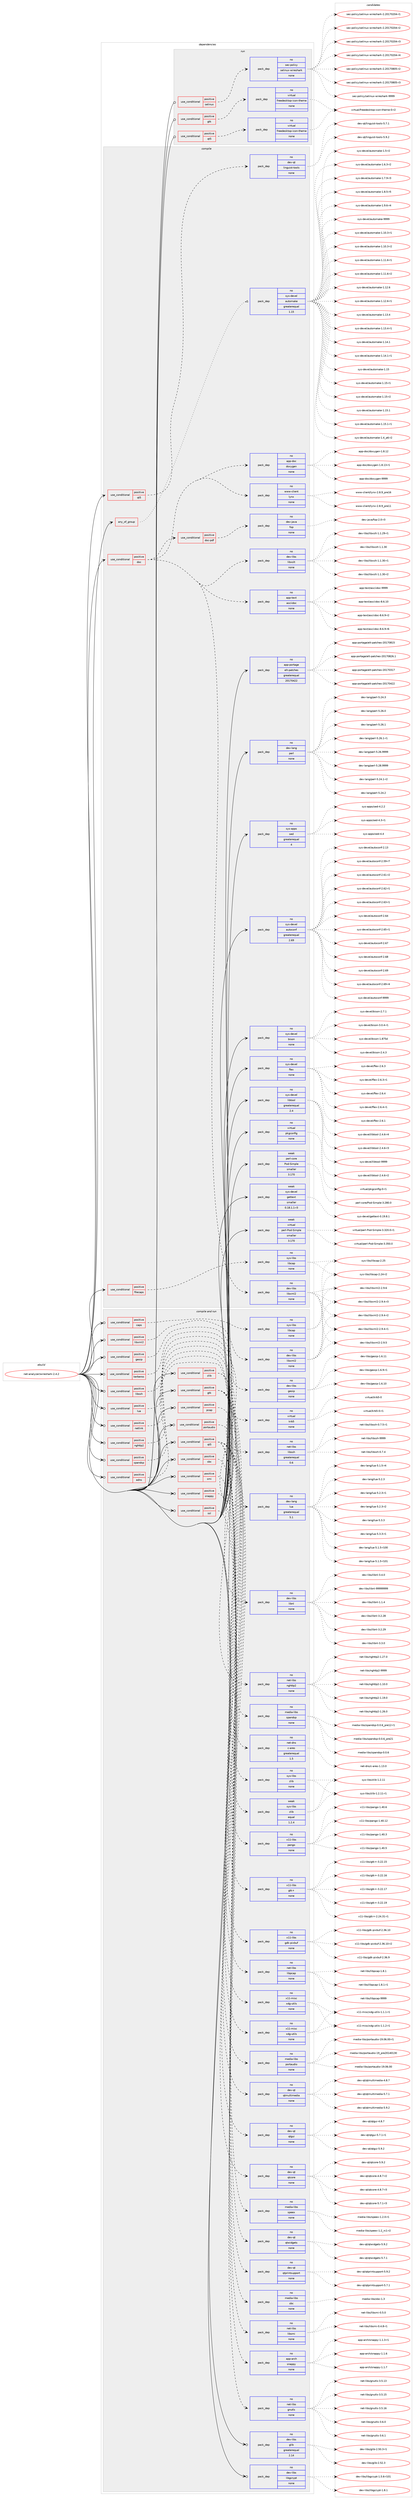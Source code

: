 digraph prolog {

# *************
# Graph options
# *************

newrank=true;
concentrate=true;
compound=true;
graph [rankdir=LR,fontname=Helvetica,fontsize=10,ranksep=1.5];#, ranksep=2.5, nodesep=0.2];
edge  [arrowhead=vee];
node  [fontname=Helvetica,fontsize=10];

# **********
# The ebuild
# **********

subgraph cluster_leftcol {
color=gray;
rank=same;
label=<<i>ebuild</i>>;
id [label="net-analyzer/wireshark-2.4.2", color=red, width=4, href="../net-analyzer/wireshark-2.4.2.svg"];
}

# ****************
# The dependencies
# ****************

subgraph cluster_midcol {
color=gray;
label=<<i>dependencies</i>>;
subgraph cluster_compile {
fillcolor="#eeeeee";
style=filled;
label=<<i>compile</i>>;
subgraph any6483 {
dependency404423 [label=<<TABLE BORDER="0" CELLBORDER="1" CELLSPACING="0" CELLPADDING="4"><TR><TD CELLPADDING="10">any_of_group</TD></TR></TABLE>>, shape=none, color=red];subgraph pack298122 {
dependency404424 [label=<<TABLE BORDER="0" CELLBORDER="1" CELLSPACING="0" CELLPADDING="4" WIDTH="220"><TR><TD ROWSPAN="6" CELLPADDING="30">pack_dep</TD></TR><TR><TD WIDTH="110">no</TD></TR><TR><TD>sys-devel</TD></TR><TR><TD>automake</TD></TR><TR><TD>greaterequal</TD></TR><TR><TD>1.15</TD></TR></TABLE>>, shape=none, color=blue];
}
dependency404423:e -> dependency404424:w [weight=20,style="dotted",arrowhead="oinv"];
}
id:e -> dependency404423:w [weight=20,style="solid",arrowhead="vee"];
subgraph cond99632 {
dependency404425 [label=<<TABLE BORDER="0" CELLBORDER="1" CELLSPACING="0" CELLPADDING="4"><TR><TD ROWSPAN="3" CELLPADDING="10">use_conditional</TD></TR><TR><TD>positive</TD></TR><TR><TD>doc</TD></TR></TABLE>>, shape=none, color=red];
subgraph pack298123 {
dependency404426 [label=<<TABLE BORDER="0" CELLBORDER="1" CELLSPACING="0" CELLPADDING="4" WIDTH="220"><TR><TD ROWSPAN="6" CELLPADDING="30">pack_dep</TD></TR><TR><TD WIDTH="110">no</TD></TR><TR><TD>app-doc</TD></TR><TR><TD>doxygen</TD></TR><TR><TD>none</TD></TR><TR><TD></TD></TR></TABLE>>, shape=none, color=blue];
}
dependency404425:e -> dependency404426:w [weight=20,style="dashed",arrowhead="vee"];
subgraph pack298124 {
dependency404427 [label=<<TABLE BORDER="0" CELLBORDER="1" CELLSPACING="0" CELLPADDING="4" WIDTH="220"><TR><TD ROWSPAN="6" CELLPADDING="30">pack_dep</TD></TR><TR><TD WIDTH="110">no</TD></TR><TR><TD>app-text</TD></TR><TR><TD>asciidoc</TD></TR><TR><TD>none</TD></TR><TR><TD></TD></TR></TABLE>>, shape=none, color=blue];
}
dependency404425:e -> dependency404427:w [weight=20,style="dashed",arrowhead="vee"];
subgraph pack298125 {
dependency404428 [label=<<TABLE BORDER="0" CELLBORDER="1" CELLSPACING="0" CELLPADDING="4" WIDTH="220"><TR><TD ROWSPAN="6" CELLPADDING="30">pack_dep</TD></TR><TR><TD WIDTH="110">no</TD></TR><TR><TD>dev-libs</TD></TR><TR><TD>libxml2</TD></TR><TR><TD>none</TD></TR><TR><TD></TD></TR></TABLE>>, shape=none, color=blue];
}
dependency404425:e -> dependency404428:w [weight=20,style="dashed",arrowhead="vee"];
subgraph pack298126 {
dependency404429 [label=<<TABLE BORDER="0" CELLBORDER="1" CELLSPACING="0" CELLPADDING="4" WIDTH="220"><TR><TD ROWSPAN="6" CELLPADDING="30">pack_dep</TD></TR><TR><TD WIDTH="110">no</TD></TR><TR><TD>dev-libs</TD></TR><TR><TD>libxslt</TD></TR><TR><TD>none</TD></TR><TR><TD></TD></TR></TABLE>>, shape=none, color=blue];
}
dependency404425:e -> dependency404429:w [weight=20,style="dashed",arrowhead="vee"];
subgraph cond99633 {
dependency404430 [label=<<TABLE BORDER="0" CELLBORDER="1" CELLSPACING="0" CELLPADDING="4"><TR><TD ROWSPAN="3" CELLPADDING="10">use_conditional</TD></TR><TR><TD>positive</TD></TR><TR><TD>doc-pdf</TD></TR></TABLE>>, shape=none, color=red];
subgraph pack298127 {
dependency404431 [label=<<TABLE BORDER="0" CELLBORDER="1" CELLSPACING="0" CELLPADDING="4" WIDTH="220"><TR><TD ROWSPAN="6" CELLPADDING="30">pack_dep</TD></TR><TR><TD WIDTH="110">no</TD></TR><TR><TD>dev-java</TD></TR><TR><TD>fop</TD></TR><TR><TD>none</TD></TR><TR><TD></TD></TR></TABLE>>, shape=none, color=blue];
}
dependency404430:e -> dependency404431:w [weight=20,style="dashed",arrowhead="vee"];
}
dependency404425:e -> dependency404430:w [weight=20,style="dashed",arrowhead="vee"];
subgraph pack298128 {
dependency404432 [label=<<TABLE BORDER="0" CELLBORDER="1" CELLSPACING="0" CELLPADDING="4" WIDTH="220"><TR><TD ROWSPAN="6" CELLPADDING="30">pack_dep</TD></TR><TR><TD WIDTH="110">no</TD></TR><TR><TD>www-client</TD></TR><TR><TD>lynx</TD></TR><TR><TD>none</TD></TR><TR><TD></TD></TR></TABLE>>, shape=none, color=blue];
}
dependency404425:e -> dependency404432:w [weight=20,style="dashed",arrowhead="vee"];
}
id:e -> dependency404425:w [weight=20,style="solid",arrowhead="vee"];
subgraph cond99634 {
dependency404433 [label=<<TABLE BORDER="0" CELLBORDER="1" CELLSPACING="0" CELLPADDING="4"><TR><TD ROWSPAN="3" CELLPADDING="10">use_conditional</TD></TR><TR><TD>positive</TD></TR><TR><TD>filecaps</TD></TR></TABLE>>, shape=none, color=red];
subgraph pack298129 {
dependency404434 [label=<<TABLE BORDER="0" CELLBORDER="1" CELLSPACING="0" CELLPADDING="4" WIDTH="220"><TR><TD ROWSPAN="6" CELLPADDING="30">pack_dep</TD></TR><TR><TD WIDTH="110">no</TD></TR><TR><TD>sys-libs</TD></TR><TR><TD>libcap</TD></TR><TR><TD>none</TD></TR><TR><TD></TD></TR></TABLE>>, shape=none, color=blue];
}
dependency404433:e -> dependency404434:w [weight=20,style="dashed",arrowhead="vee"];
}
id:e -> dependency404433:w [weight=20,style="solid",arrowhead="vee"];
subgraph cond99635 {
dependency404435 [label=<<TABLE BORDER="0" CELLBORDER="1" CELLSPACING="0" CELLPADDING="4"><TR><TD ROWSPAN="3" CELLPADDING="10">use_conditional</TD></TR><TR><TD>positive</TD></TR><TR><TD>qt5</TD></TR></TABLE>>, shape=none, color=red];
subgraph pack298130 {
dependency404436 [label=<<TABLE BORDER="0" CELLBORDER="1" CELLSPACING="0" CELLPADDING="4" WIDTH="220"><TR><TD ROWSPAN="6" CELLPADDING="30">pack_dep</TD></TR><TR><TD WIDTH="110">no</TD></TR><TR><TD>dev-qt</TD></TR><TR><TD>linguist-tools</TD></TR><TR><TD>none</TD></TR><TR><TD></TD></TR></TABLE>>, shape=none, color=blue];
}
dependency404435:e -> dependency404436:w [weight=20,style="dashed",arrowhead="vee"];
}
id:e -> dependency404435:w [weight=20,style="solid",arrowhead="vee"];
subgraph pack298131 {
dependency404437 [label=<<TABLE BORDER="0" CELLBORDER="1" CELLSPACING="0" CELLPADDING="4" WIDTH="220"><TR><TD ROWSPAN="6" CELLPADDING="30">pack_dep</TD></TR><TR><TD WIDTH="110">no</TD></TR><TR><TD>app-portage</TD></TR><TR><TD>elt-patches</TD></TR><TR><TD>greaterequal</TD></TR><TR><TD>20170422</TD></TR></TABLE>>, shape=none, color=blue];
}
id:e -> dependency404437:w [weight=20,style="solid",arrowhead="vee"];
subgraph pack298132 {
dependency404438 [label=<<TABLE BORDER="0" CELLBORDER="1" CELLSPACING="0" CELLPADDING="4" WIDTH="220"><TR><TD ROWSPAN="6" CELLPADDING="30">pack_dep</TD></TR><TR><TD WIDTH="110">no</TD></TR><TR><TD>dev-lang</TD></TR><TR><TD>perl</TD></TR><TR><TD>none</TD></TR><TR><TD></TD></TR></TABLE>>, shape=none, color=blue];
}
id:e -> dependency404438:w [weight=20,style="solid",arrowhead="vee"];
subgraph pack298133 {
dependency404439 [label=<<TABLE BORDER="0" CELLBORDER="1" CELLSPACING="0" CELLPADDING="4" WIDTH="220"><TR><TD ROWSPAN="6" CELLPADDING="30">pack_dep</TD></TR><TR><TD WIDTH="110">no</TD></TR><TR><TD>sys-apps</TD></TR><TR><TD>sed</TD></TR><TR><TD>greaterequal</TD></TR><TR><TD>4</TD></TR></TABLE>>, shape=none, color=blue];
}
id:e -> dependency404439:w [weight=20,style="solid",arrowhead="vee"];
subgraph pack298134 {
dependency404440 [label=<<TABLE BORDER="0" CELLBORDER="1" CELLSPACING="0" CELLPADDING="4" WIDTH="220"><TR><TD ROWSPAN="6" CELLPADDING="30">pack_dep</TD></TR><TR><TD WIDTH="110">no</TD></TR><TR><TD>sys-devel</TD></TR><TR><TD>autoconf</TD></TR><TR><TD>greaterequal</TD></TR><TR><TD>2.69</TD></TR></TABLE>>, shape=none, color=blue];
}
id:e -> dependency404440:w [weight=20,style="solid",arrowhead="vee"];
subgraph pack298135 {
dependency404441 [label=<<TABLE BORDER="0" CELLBORDER="1" CELLSPACING="0" CELLPADDING="4" WIDTH="220"><TR><TD ROWSPAN="6" CELLPADDING="30">pack_dep</TD></TR><TR><TD WIDTH="110">no</TD></TR><TR><TD>sys-devel</TD></TR><TR><TD>bison</TD></TR><TR><TD>none</TD></TR><TR><TD></TD></TR></TABLE>>, shape=none, color=blue];
}
id:e -> dependency404441:w [weight=20,style="solid",arrowhead="vee"];
subgraph pack298136 {
dependency404442 [label=<<TABLE BORDER="0" CELLBORDER="1" CELLSPACING="0" CELLPADDING="4" WIDTH="220"><TR><TD ROWSPAN="6" CELLPADDING="30">pack_dep</TD></TR><TR><TD WIDTH="110">no</TD></TR><TR><TD>sys-devel</TD></TR><TR><TD>flex</TD></TR><TR><TD>none</TD></TR><TR><TD></TD></TR></TABLE>>, shape=none, color=blue];
}
id:e -> dependency404442:w [weight=20,style="solid",arrowhead="vee"];
subgraph pack298137 {
dependency404443 [label=<<TABLE BORDER="0" CELLBORDER="1" CELLSPACING="0" CELLPADDING="4" WIDTH="220"><TR><TD ROWSPAN="6" CELLPADDING="30">pack_dep</TD></TR><TR><TD WIDTH="110">no</TD></TR><TR><TD>sys-devel</TD></TR><TR><TD>libtool</TD></TR><TR><TD>greaterequal</TD></TR><TR><TD>2.4</TD></TR></TABLE>>, shape=none, color=blue];
}
id:e -> dependency404443:w [weight=20,style="solid",arrowhead="vee"];
subgraph pack298138 {
dependency404444 [label=<<TABLE BORDER="0" CELLBORDER="1" CELLSPACING="0" CELLPADDING="4" WIDTH="220"><TR><TD ROWSPAN="6" CELLPADDING="30">pack_dep</TD></TR><TR><TD WIDTH="110">no</TD></TR><TR><TD>virtual</TD></TR><TR><TD>pkgconfig</TD></TR><TR><TD>none</TD></TR><TR><TD></TD></TR></TABLE>>, shape=none, color=blue];
}
id:e -> dependency404444:w [weight=20,style="solid",arrowhead="vee"];
subgraph pack298139 {
dependency404445 [label=<<TABLE BORDER="0" CELLBORDER="1" CELLSPACING="0" CELLPADDING="4" WIDTH="220"><TR><TD ROWSPAN="6" CELLPADDING="30">pack_dep</TD></TR><TR><TD WIDTH="110">weak</TD></TR><TR><TD>perl-core</TD></TR><TR><TD>Pod-Simple</TD></TR><TR><TD>smaller</TD></TR><TR><TD>3.170</TD></TR></TABLE>>, shape=none, color=blue];
}
id:e -> dependency404445:w [weight=20,style="solid",arrowhead="vee"];
subgraph pack298140 {
dependency404446 [label=<<TABLE BORDER="0" CELLBORDER="1" CELLSPACING="0" CELLPADDING="4" WIDTH="220"><TR><TD ROWSPAN="6" CELLPADDING="30">pack_dep</TD></TR><TR><TD WIDTH="110">weak</TD></TR><TR><TD>sys-devel</TD></TR><TR><TD>gettext</TD></TR><TR><TD>smaller</TD></TR><TR><TD>0.18.1.1-r3</TD></TR></TABLE>>, shape=none, color=blue];
}
id:e -> dependency404446:w [weight=20,style="solid",arrowhead="vee"];
subgraph pack298141 {
dependency404447 [label=<<TABLE BORDER="0" CELLBORDER="1" CELLSPACING="0" CELLPADDING="4" WIDTH="220"><TR><TD ROWSPAN="6" CELLPADDING="30">pack_dep</TD></TR><TR><TD WIDTH="110">weak</TD></TR><TR><TD>virtual</TD></TR><TR><TD>perl-Pod-Simple</TD></TR><TR><TD>smaller</TD></TR><TR><TD>3.170</TD></TR></TABLE>>, shape=none, color=blue];
}
id:e -> dependency404447:w [weight=20,style="solid",arrowhead="vee"];
}
subgraph cluster_compileandrun {
fillcolor="#eeeeee";
style=filled;
label=<<i>compile and run</i>>;
subgraph cond99636 {
dependency404448 [label=<<TABLE BORDER="0" CELLBORDER="1" CELLSPACING="0" CELLPADDING="4"><TR><TD ROWSPAN="3" CELLPADDING="10">use_conditional</TD></TR><TR><TD>positive</TD></TR><TR><TD>adns</TD></TR></TABLE>>, shape=none, color=red];
subgraph pack298142 {
dependency404449 [label=<<TABLE BORDER="0" CELLBORDER="1" CELLSPACING="0" CELLPADDING="4" WIDTH="220"><TR><TD ROWSPAN="6" CELLPADDING="30">pack_dep</TD></TR><TR><TD WIDTH="110">no</TD></TR><TR><TD>net-dns</TD></TR><TR><TD>c-ares</TD></TR><TR><TD>greaterequal</TD></TR><TR><TD>1.5</TD></TR></TABLE>>, shape=none, color=blue];
}
dependency404448:e -> dependency404449:w [weight=20,style="dashed",arrowhead="vee"];
}
id:e -> dependency404448:w [weight=20,style="solid",arrowhead="odotvee"];
subgraph cond99637 {
dependency404450 [label=<<TABLE BORDER="0" CELLBORDER="1" CELLSPACING="0" CELLPADDING="4"><TR><TD ROWSPAN="3" CELLPADDING="10">use_conditional</TD></TR><TR><TD>positive</TD></TR><TR><TD>caps</TD></TR></TABLE>>, shape=none, color=red];
subgraph pack298143 {
dependency404451 [label=<<TABLE BORDER="0" CELLBORDER="1" CELLSPACING="0" CELLPADDING="4" WIDTH="220"><TR><TD ROWSPAN="6" CELLPADDING="30">pack_dep</TD></TR><TR><TD WIDTH="110">no</TD></TR><TR><TD>sys-libs</TD></TR><TR><TD>libcap</TD></TR><TR><TD>none</TD></TR><TR><TD></TD></TR></TABLE>>, shape=none, color=blue];
}
dependency404450:e -> dependency404451:w [weight=20,style="dashed",arrowhead="vee"];
}
id:e -> dependency404450:w [weight=20,style="solid",arrowhead="odotvee"];
subgraph cond99638 {
dependency404452 [label=<<TABLE BORDER="0" CELLBORDER="1" CELLSPACING="0" CELLPADDING="4"><TR><TD ROWSPAN="3" CELLPADDING="10">use_conditional</TD></TR><TR><TD>positive</TD></TR><TR><TD>geoip</TD></TR></TABLE>>, shape=none, color=red];
subgraph pack298144 {
dependency404453 [label=<<TABLE BORDER="0" CELLBORDER="1" CELLSPACING="0" CELLPADDING="4" WIDTH="220"><TR><TD ROWSPAN="6" CELLPADDING="30">pack_dep</TD></TR><TR><TD WIDTH="110">no</TD></TR><TR><TD>dev-libs</TD></TR><TR><TD>geoip</TD></TR><TR><TD>none</TD></TR><TR><TD></TD></TR></TABLE>>, shape=none, color=blue];
}
dependency404452:e -> dependency404453:w [weight=20,style="dashed",arrowhead="vee"];
}
id:e -> dependency404452:w [weight=20,style="solid",arrowhead="odotvee"];
subgraph cond99639 {
dependency404454 [label=<<TABLE BORDER="0" CELLBORDER="1" CELLSPACING="0" CELLPADDING="4"><TR><TD ROWSPAN="3" CELLPADDING="10">use_conditional</TD></TR><TR><TD>positive</TD></TR><TR><TD>gtk</TD></TR></TABLE>>, shape=none, color=red];
subgraph pack298145 {
dependency404455 [label=<<TABLE BORDER="0" CELLBORDER="1" CELLSPACING="0" CELLPADDING="4" WIDTH="220"><TR><TD ROWSPAN="6" CELLPADDING="30">pack_dep</TD></TR><TR><TD WIDTH="110">no</TD></TR><TR><TD>x11-libs</TD></TR><TR><TD>gdk-pixbuf</TD></TR><TR><TD>none</TD></TR><TR><TD></TD></TR></TABLE>>, shape=none, color=blue];
}
dependency404454:e -> dependency404455:w [weight=20,style="dashed",arrowhead="vee"];
subgraph pack298146 {
dependency404456 [label=<<TABLE BORDER="0" CELLBORDER="1" CELLSPACING="0" CELLPADDING="4" WIDTH="220"><TR><TD ROWSPAN="6" CELLPADDING="30">pack_dep</TD></TR><TR><TD WIDTH="110">no</TD></TR><TR><TD>x11-libs</TD></TR><TR><TD>gtk+</TD></TR><TR><TD>none</TD></TR><TR><TD></TD></TR></TABLE>>, shape=none, color=blue];
}
dependency404454:e -> dependency404456:w [weight=20,style="dashed",arrowhead="vee"];
subgraph pack298147 {
dependency404457 [label=<<TABLE BORDER="0" CELLBORDER="1" CELLSPACING="0" CELLPADDING="4" WIDTH="220"><TR><TD ROWSPAN="6" CELLPADDING="30">pack_dep</TD></TR><TR><TD WIDTH="110">no</TD></TR><TR><TD>x11-libs</TD></TR><TR><TD>pango</TD></TR><TR><TD>none</TD></TR><TR><TD></TD></TR></TABLE>>, shape=none, color=blue];
}
dependency404454:e -> dependency404457:w [weight=20,style="dashed",arrowhead="vee"];
subgraph pack298148 {
dependency404458 [label=<<TABLE BORDER="0" CELLBORDER="1" CELLSPACING="0" CELLPADDING="4" WIDTH="220"><TR><TD ROWSPAN="6" CELLPADDING="30">pack_dep</TD></TR><TR><TD WIDTH="110">no</TD></TR><TR><TD>x11-misc</TD></TR><TR><TD>xdg-utils</TD></TR><TR><TD>none</TD></TR><TR><TD></TD></TR></TABLE>>, shape=none, color=blue];
}
dependency404454:e -> dependency404458:w [weight=20,style="dashed",arrowhead="vee"];
}
id:e -> dependency404454:w [weight=20,style="solid",arrowhead="odotvee"];
subgraph cond99640 {
dependency404459 [label=<<TABLE BORDER="0" CELLBORDER="1" CELLSPACING="0" CELLPADDING="4"><TR><TD ROWSPAN="3" CELLPADDING="10">use_conditional</TD></TR><TR><TD>positive</TD></TR><TR><TD>kerberos</TD></TR></TABLE>>, shape=none, color=red];
subgraph pack298149 {
dependency404460 [label=<<TABLE BORDER="0" CELLBORDER="1" CELLSPACING="0" CELLPADDING="4" WIDTH="220"><TR><TD ROWSPAN="6" CELLPADDING="30">pack_dep</TD></TR><TR><TD WIDTH="110">no</TD></TR><TR><TD>virtual</TD></TR><TR><TD>krb5</TD></TR><TR><TD>none</TD></TR><TR><TD></TD></TR></TABLE>>, shape=none, color=blue];
}
dependency404459:e -> dependency404460:w [weight=20,style="dashed",arrowhead="vee"];
}
id:e -> dependency404459:w [weight=20,style="solid",arrowhead="odotvee"];
subgraph cond99641 {
dependency404461 [label=<<TABLE BORDER="0" CELLBORDER="1" CELLSPACING="0" CELLPADDING="4"><TR><TD ROWSPAN="3" CELLPADDING="10">use_conditional</TD></TR><TR><TD>positive</TD></TR><TR><TD>libssh</TD></TR></TABLE>>, shape=none, color=red];
subgraph pack298150 {
dependency404462 [label=<<TABLE BORDER="0" CELLBORDER="1" CELLSPACING="0" CELLPADDING="4" WIDTH="220"><TR><TD ROWSPAN="6" CELLPADDING="30">pack_dep</TD></TR><TR><TD WIDTH="110">no</TD></TR><TR><TD>net-libs</TD></TR><TR><TD>libssh</TD></TR><TR><TD>greaterequal</TD></TR><TR><TD>0.6</TD></TR></TABLE>>, shape=none, color=blue];
}
dependency404461:e -> dependency404462:w [weight=20,style="dashed",arrowhead="vee"];
}
id:e -> dependency404461:w [weight=20,style="solid",arrowhead="odotvee"];
subgraph cond99642 {
dependency404463 [label=<<TABLE BORDER="0" CELLBORDER="1" CELLSPACING="0" CELLPADDING="4"><TR><TD ROWSPAN="3" CELLPADDING="10">use_conditional</TD></TR><TR><TD>positive</TD></TR><TR><TD>libxml2</TD></TR></TABLE>>, shape=none, color=red];
subgraph pack298151 {
dependency404464 [label=<<TABLE BORDER="0" CELLBORDER="1" CELLSPACING="0" CELLPADDING="4" WIDTH="220"><TR><TD ROWSPAN="6" CELLPADDING="30">pack_dep</TD></TR><TR><TD WIDTH="110">no</TD></TR><TR><TD>dev-libs</TD></TR><TR><TD>libxml2</TD></TR><TR><TD>none</TD></TR><TR><TD></TD></TR></TABLE>>, shape=none, color=blue];
}
dependency404463:e -> dependency404464:w [weight=20,style="dashed",arrowhead="vee"];
}
id:e -> dependency404463:w [weight=20,style="solid",arrowhead="odotvee"];
subgraph cond99643 {
dependency404465 [label=<<TABLE BORDER="0" CELLBORDER="1" CELLSPACING="0" CELLPADDING="4"><TR><TD ROWSPAN="3" CELLPADDING="10">use_conditional</TD></TR><TR><TD>positive</TD></TR><TR><TD>lua</TD></TR></TABLE>>, shape=none, color=red];
subgraph pack298152 {
dependency404466 [label=<<TABLE BORDER="0" CELLBORDER="1" CELLSPACING="0" CELLPADDING="4" WIDTH="220"><TR><TD ROWSPAN="6" CELLPADDING="30">pack_dep</TD></TR><TR><TD WIDTH="110">no</TD></TR><TR><TD>dev-lang</TD></TR><TR><TD>lua</TD></TR><TR><TD>greaterequal</TD></TR><TR><TD>5.1</TD></TR></TABLE>>, shape=none, color=blue];
}
dependency404465:e -> dependency404466:w [weight=20,style="dashed",arrowhead="vee"];
}
id:e -> dependency404465:w [weight=20,style="solid",arrowhead="odotvee"];
subgraph cond99644 {
dependency404467 [label=<<TABLE BORDER="0" CELLBORDER="1" CELLSPACING="0" CELLPADDING="4"><TR><TD ROWSPAN="3" CELLPADDING="10">use_conditional</TD></TR><TR><TD>positive</TD></TR><TR><TD>netlink</TD></TR></TABLE>>, shape=none, color=red];
subgraph pack298153 {
dependency404468 [label=<<TABLE BORDER="0" CELLBORDER="1" CELLSPACING="0" CELLPADDING="4" WIDTH="220"><TR><TD ROWSPAN="6" CELLPADDING="30">pack_dep</TD></TR><TR><TD WIDTH="110">no</TD></TR><TR><TD>dev-libs</TD></TR><TR><TD>libnl</TD></TR><TR><TD>none</TD></TR><TR><TD></TD></TR></TABLE>>, shape=none, color=blue];
}
dependency404467:e -> dependency404468:w [weight=20,style="dashed",arrowhead="vee"];
}
id:e -> dependency404467:w [weight=20,style="solid",arrowhead="odotvee"];
subgraph cond99645 {
dependency404469 [label=<<TABLE BORDER="0" CELLBORDER="1" CELLSPACING="0" CELLPADDING="4"><TR><TD ROWSPAN="3" CELLPADDING="10">use_conditional</TD></TR><TR><TD>positive</TD></TR><TR><TD>nghttp2</TD></TR></TABLE>>, shape=none, color=red];
subgraph pack298154 {
dependency404470 [label=<<TABLE BORDER="0" CELLBORDER="1" CELLSPACING="0" CELLPADDING="4" WIDTH="220"><TR><TD ROWSPAN="6" CELLPADDING="30">pack_dep</TD></TR><TR><TD WIDTH="110">no</TD></TR><TR><TD>net-libs</TD></TR><TR><TD>nghttp2</TD></TR><TR><TD>none</TD></TR><TR><TD></TD></TR></TABLE>>, shape=none, color=blue];
}
dependency404469:e -> dependency404470:w [weight=20,style="dashed",arrowhead="vee"];
}
id:e -> dependency404469:w [weight=20,style="solid",arrowhead="odotvee"];
subgraph cond99646 {
dependency404471 [label=<<TABLE BORDER="0" CELLBORDER="1" CELLSPACING="0" CELLPADDING="4"><TR><TD ROWSPAN="3" CELLPADDING="10">use_conditional</TD></TR><TR><TD>positive</TD></TR><TR><TD>pcap</TD></TR></TABLE>>, shape=none, color=red];
subgraph pack298155 {
dependency404472 [label=<<TABLE BORDER="0" CELLBORDER="1" CELLSPACING="0" CELLPADDING="4" WIDTH="220"><TR><TD ROWSPAN="6" CELLPADDING="30">pack_dep</TD></TR><TR><TD WIDTH="110">no</TD></TR><TR><TD>net-libs</TD></TR><TR><TD>libpcap</TD></TR><TR><TD>none</TD></TR><TR><TD></TD></TR></TABLE>>, shape=none, color=blue];
}
dependency404471:e -> dependency404472:w [weight=20,style="dashed",arrowhead="vee"];
}
id:e -> dependency404471:w [weight=20,style="solid",arrowhead="odotvee"];
subgraph cond99647 {
dependency404473 [label=<<TABLE BORDER="0" CELLBORDER="1" CELLSPACING="0" CELLPADDING="4"><TR><TD ROWSPAN="3" CELLPADDING="10">use_conditional</TD></TR><TR><TD>positive</TD></TR><TR><TD>portaudio</TD></TR></TABLE>>, shape=none, color=red];
subgraph pack298156 {
dependency404474 [label=<<TABLE BORDER="0" CELLBORDER="1" CELLSPACING="0" CELLPADDING="4" WIDTH="220"><TR><TD ROWSPAN="6" CELLPADDING="30">pack_dep</TD></TR><TR><TD WIDTH="110">no</TD></TR><TR><TD>media-libs</TD></TR><TR><TD>portaudio</TD></TR><TR><TD>none</TD></TR><TR><TD></TD></TR></TABLE>>, shape=none, color=blue];
}
dependency404473:e -> dependency404474:w [weight=20,style="dashed",arrowhead="vee"];
}
id:e -> dependency404473:w [weight=20,style="solid",arrowhead="odotvee"];
subgraph cond99648 {
dependency404475 [label=<<TABLE BORDER="0" CELLBORDER="1" CELLSPACING="0" CELLPADDING="4"><TR><TD ROWSPAN="3" CELLPADDING="10">use_conditional</TD></TR><TR><TD>positive</TD></TR><TR><TD>qt5</TD></TR></TABLE>>, shape=none, color=red];
subgraph pack298157 {
dependency404476 [label=<<TABLE BORDER="0" CELLBORDER="1" CELLSPACING="0" CELLPADDING="4" WIDTH="220"><TR><TD ROWSPAN="6" CELLPADDING="30">pack_dep</TD></TR><TR><TD WIDTH="110">no</TD></TR><TR><TD>dev-qt</TD></TR><TR><TD>qtcore</TD></TR><TR><TD>none</TD></TR><TR><TD></TD></TR></TABLE>>, shape=none, color=blue];
}
dependency404475:e -> dependency404476:w [weight=20,style="dashed",arrowhead="vee"];
subgraph pack298158 {
dependency404477 [label=<<TABLE BORDER="0" CELLBORDER="1" CELLSPACING="0" CELLPADDING="4" WIDTH="220"><TR><TD ROWSPAN="6" CELLPADDING="30">pack_dep</TD></TR><TR><TD WIDTH="110">no</TD></TR><TR><TD>dev-qt</TD></TR><TR><TD>qtgui</TD></TR><TR><TD>none</TD></TR><TR><TD></TD></TR></TABLE>>, shape=none, color=blue];
}
dependency404475:e -> dependency404477:w [weight=20,style="dashed",arrowhead="vee"];
subgraph pack298159 {
dependency404478 [label=<<TABLE BORDER="0" CELLBORDER="1" CELLSPACING="0" CELLPADDING="4" WIDTH="220"><TR><TD ROWSPAN="6" CELLPADDING="30">pack_dep</TD></TR><TR><TD WIDTH="110">no</TD></TR><TR><TD>dev-qt</TD></TR><TR><TD>qtmultimedia</TD></TR><TR><TD>none</TD></TR><TR><TD></TD></TR></TABLE>>, shape=none, color=blue];
}
dependency404475:e -> dependency404478:w [weight=20,style="dashed",arrowhead="vee"];
subgraph pack298160 {
dependency404479 [label=<<TABLE BORDER="0" CELLBORDER="1" CELLSPACING="0" CELLPADDING="4" WIDTH="220"><TR><TD ROWSPAN="6" CELLPADDING="30">pack_dep</TD></TR><TR><TD WIDTH="110">no</TD></TR><TR><TD>dev-qt</TD></TR><TR><TD>qtprintsupport</TD></TR><TR><TD>none</TD></TR><TR><TD></TD></TR></TABLE>>, shape=none, color=blue];
}
dependency404475:e -> dependency404479:w [weight=20,style="dashed",arrowhead="vee"];
subgraph pack298161 {
dependency404480 [label=<<TABLE BORDER="0" CELLBORDER="1" CELLSPACING="0" CELLPADDING="4" WIDTH="220"><TR><TD ROWSPAN="6" CELLPADDING="30">pack_dep</TD></TR><TR><TD WIDTH="110">no</TD></TR><TR><TD>dev-qt</TD></TR><TR><TD>qtwidgets</TD></TR><TR><TD>none</TD></TR><TR><TD></TD></TR></TABLE>>, shape=none, color=blue];
}
dependency404475:e -> dependency404480:w [weight=20,style="dashed",arrowhead="vee"];
subgraph pack298162 {
dependency404481 [label=<<TABLE BORDER="0" CELLBORDER="1" CELLSPACING="0" CELLPADDING="4" WIDTH="220"><TR><TD ROWSPAN="6" CELLPADDING="30">pack_dep</TD></TR><TR><TD WIDTH="110">no</TD></TR><TR><TD>media-libs</TD></TR><TR><TD>speex</TD></TR><TR><TD>none</TD></TR><TR><TD></TD></TR></TABLE>>, shape=none, color=blue];
}
dependency404475:e -> dependency404481:w [weight=20,style="dashed",arrowhead="vee"];
subgraph pack298163 {
dependency404482 [label=<<TABLE BORDER="0" CELLBORDER="1" CELLSPACING="0" CELLPADDING="4" WIDTH="220"><TR><TD ROWSPAN="6" CELLPADDING="30">pack_dep</TD></TR><TR><TD WIDTH="110">no</TD></TR><TR><TD>x11-misc</TD></TR><TR><TD>xdg-utils</TD></TR><TR><TD>none</TD></TR><TR><TD></TD></TR></TABLE>>, shape=none, color=blue];
}
dependency404475:e -> dependency404482:w [weight=20,style="dashed",arrowhead="vee"];
}
id:e -> dependency404475:w [weight=20,style="solid",arrowhead="odotvee"];
subgraph cond99649 {
dependency404483 [label=<<TABLE BORDER="0" CELLBORDER="1" CELLSPACING="0" CELLPADDING="4"><TR><TD ROWSPAN="3" CELLPADDING="10">use_conditional</TD></TR><TR><TD>positive</TD></TR><TR><TD>sbc</TD></TR></TABLE>>, shape=none, color=red];
subgraph pack298164 {
dependency404484 [label=<<TABLE BORDER="0" CELLBORDER="1" CELLSPACING="0" CELLPADDING="4" WIDTH="220"><TR><TD ROWSPAN="6" CELLPADDING="30">pack_dep</TD></TR><TR><TD WIDTH="110">no</TD></TR><TR><TD>media-libs</TD></TR><TR><TD>sbc</TD></TR><TR><TD>none</TD></TR><TR><TD></TD></TR></TABLE>>, shape=none, color=blue];
}
dependency404483:e -> dependency404484:w [weight=20,style="dashed",arrowhead="vee"];
}
id:e -> dependency404483:w [weight=20,style="solid",arrowhead="odotvee"];
subgraph cond99650 {
dependency404485 [label=<<TABLE BORDER="0" CELLBORDER="1" CELLSPACING="0" CELLPADDING="4"><TR><TD ROWSPAN="3" CELLPADDING="10">use_conditional</TD></TR><TR><TD>positive</TD></TR><TR><TD>smi</TD></TR></TABLE>>, shape=none, color=red];
subgraph pack298165 {
dependency404486 [label=<<TABLE BORDER="0" CELLBORDER="1" CELLSPACING="0" CELLPADDING="4" WIDTH="220"><TR><TD ROWSPAN="6" CELLPADDING="30">pack_dep</TD></TR><TR><TD WIDTH="110">no</TD></TR><TR><TD>net-libs</TD></TR><TR><TD>libsmi</TD></TR><TR><TD>none</TD></TR><TR><TD></TD></TR></TABLE>>, shape=none, color=blue];
}
dependency404485:e -> dependency404486:w [weight=20,style="dashed",arrowhead="vee"];
}
id:e -> dependency404485:w [weight=20,style="solid",arrowhead="odotvee"];
subgraph cond99651 {
dependency404487 [label=<<TABLE BORDER="0" CELLBORDER="1" CELLSPACING="0" CELLPADDING="4"><TR><TD ROWSPAN="3" CELLPADDING="10">use_conditional</TD></TR><TR><TD>positive</TD></TR><TR><TD>snappy</TD></TR></TABLE>>, shape=none, color=red];
subgraph pack298166 {
dependency404488 [label=<<TABLE BORDER="0" CELLBORDER="1" CELLSPACING="0" CELLPADDING="4" WIDTH="220"><TR><TD ROWSPAN="6" CELLPADDING="30">pack_dep</TD></TR><TR><TD WIDTH="110">no</TD></TR><TR><TD>app-arch</TD></TR><TR><TD>snappy</TD></TR><TR><TD>none</TD></TR><TR><TD></TD></TR></TABLE>>, shape=none, color=blue];
}
dependency404487:e -> dependency404488:w [weight=20,style="dashed",arrowhead="vee"];
}
id:e -> dependency404487:w [weight=20,style="solid",arrowhead="odotvee"];
subgraph cond99652 {
dependency404489 [label=<<TABLE BORDER="0" CELLBORDER="1" CELLSPACING="0" CELLPADDING="4"><TR><TD ROWSPAN="3" CELLPADDING="10">use_conditional</TD></TR><TR><TD>positive</TD></TR><TR><TD>spandsp</TD></TR></TABLE>>, shape=none, color=red];
subgraph pack298167 {
dependency404490 [label=<<TABLE BORDER="0" CELLBORDER="1" CELLSPACING="0" CELLPADDING="4" WIDTH="220"><TR><TD ROWSPAN="6" CELLPADDING="30">pack_dep</TD></TR><TR><TD WIDTH="110">no</TD></TR><TR><TD>media-libs</TD></TR><TR><TD>spandsp</TD></TR><TR><TD>none</TD></TR><TR><TD></TD></TR></TABLE>>, shape=none, color=blue];
}
dependency404489:e -> dependency404490:w [weight=20,style="dashed",arrowhead="vee"];
}
id:e -> dependency404489:w [weight=20,style="solid",arrowhead="odotvee"];
subgraph cond99653 {
dependency404491 [label=<<TABLE BORDER="0" CELLBORDER="1" CELLSPACING="0" CELLPADDING="4"><TR><TD ROWSPAN="3" CELLPADDING="10">use_conditional</TD></TR><TR><TD>positive</TD></TR><TR><TD>ssl</TD></TR></TABLE>>, shape=none, color=red];
subgraph pack298168 {
dependency404492 [label=<<TABLE BORDER="0" CELLBORDER="1" CELLSPACING="0" CELLPADDING="4" WIDTH="220"><TR><TD ROWSPAN="6" CELLPADDING="30">pack_dep</TD></TR><TR><TD WIDTH="110">no</TD></TR><TR><TD>net-libs</TD></TR><TR><TD>gnutls</TD></TR><TR><TD>none</TD></TR><TR><TD></TD></TR></TABLE>>, shape=none, color=blue];
}
dependency404491:e -> dependency404492:w [weight=20,style="dashed",arrowhead="vee"];
}
id:e -> dependency404491:w [weight=20,style="solid",arrowhead="odotvee"];
subgraph cond99654 {
dependency404493 [label=<<TABLE BORDER="0" CELLBORDER="1" CELLSPACING="0" CELLPADDING="4"><TR><TD ROWSPAN="3" CELLPADDING="10">use_conditional</TD></TR><TR><TD>positive</TD></TR><TR><TD>zlib</TD></TR></TABLE>>, shape=none, color=red];
subgraph pack298169 {
dependency404494 [label=<<TABLE BORDER="0" CELLBORDER="1" CELLSPACING="0" CELLPADDING="4" WIDTH="220"><TR><TD ROWSPAN="6" CELLPADDING="30">pack_dep</TD></TR><TR><TD WIDTH="110">no</TD></TR><TR><TD>sys-libs</TD></TR><TR><TD>zlib</TD></TR><TR><TD>none</TD></TR><TR><TD></TD></TR></TABLE>>, shape=none, color=blue];
}
dependency404493:e -> dependency404494:w [weight=20,style="dashed",arrowhead="vee"];
subgraph pack298170 {
dependency404495 [label=<<TABLE BORDER="0" CELLBORDER="1" CELLSPACING="0" CELLPADDING="4" WIDTH="220"><TR><TD ROWSPAN="6" CELLPADDING="30">pack_dep</TD></TR><TR><TD WIDTH="110">weak</TD></TR><TR><TD>sys-libs</TD></TR><TR><TD>zlib</TD></TR><TR><TD>equal</TD></TR><TR><TD>1.2.4</TD></TR></TABLE>>, shape=none, color=blue];
}
dependency404493:e -> dependency404495:w [weight=20,style="dashed",arrowhead="vee"];
}
id:e -> dependency404493:w [weight=20,style="solid",arrowhead="odotvee"];
subgraph pack298171 {
dependency404496 [label=<<TABLE BORDER="0" CELLBORDER="1" CELLSPACING="0" CELLPADDING="4" WIDTH="220"><TR><TD ROWSPAN="6" CELLPADDING="30">pack_dep</TD></TR><TR><TD WIDTH="110">no</TD></TR><TR><TD>dev-libs</TD></TR><TR><TD>glib</TD></TR><TR><TD>greaterequal</TD></TR><TR><TD>2.14</TD></TR></TABLE>>, shape=none, color=blue];
}
id:e -> dependency404496:w [weight=20,style="solid",arrowhead="odotvee"];
subgraph pack298172 {
dependency404497 [label=<<TABLE BORDER="0" CELLBORDER="1" CELLSPACING="0" CELLPADDING="4" WIDTH="220"><TR><TD ROWSPAN="6" CELLPADDING="30">pack_dep</TD></TR><TR><TD WIDTH="110">no</TD></TR><TR><TD>dev-libs</TD></TR><TR><TD>libgcrypt</TD></TR><TR><TD>none</TD></TR><TR><TD></TD></TR></TABLE>>, shape=none, color=blue];
}
id:e -> dependency404497:w [weight=20,style="solid",arrowhead="odotvee"];
}
subgraph cluster_run {
fillcolor="#eeeeee";
style=filled;
label=<<i>run</i>>;
subgraph cond99655 {
dependency404498 [label=<<TABLE BORDER="0" CELLBORDER="1" CELLSPACING="0" CELLPADDING="4"><TR><TD ROWSPAN="3" CELLPADDING="10">use_conditional</TD></TR><TR><TD>positive</TD></TR><TR><TD>gtk</TD></TR></TABLE>>, shape=none, color=red];
subgraph pack298173 {
dependency404499 [label=<<TABLE BORDER="0" CELLBORDER="1" CELLSPACING="0" CELLPADDING="4" WIDTH="220"><TR><TD ROWSPAN="6" CELLPADDING="30">pack_dep</TD></TR><TR><TD WIDTH="110">no</TD></TR><TR><TD>virtual</TD></TR><TR><TD>freedesktop-icon-theme</TD></TR><TR><TD>none</TD></TR><TR><TD></TD></TR></TABLE>>, shape=none, color=blue];
}
dependency404498:e -> dependency404499:w [weight=20,style="dashed",arrowhead="vee"];
}
id:e -> dependency404498:w [weight=20,style="solid",arrowhead="odot"];
subgraph cond99656 {
dependency404500 [label=<<TABLE BORDER="0" CELLBORDER="1" CELLSPACING="0" CELLPADDING="4"><TR><TD ROWSPAN="3" CELLPADDING="10">use_conditional</TD></TR><TR><TD>positive</TD></TR><TR><TD>qt5</TD></TR></TABLE>>, shape=none, color=red];
subgraph pack298174 {
dependency404501 [label=<<TABLE BORDER="0" CELLBORDER="1" CELLSPACING="0" CELLPADDING="4" WIDTH="220"><TR><TD ROWSPAN="6" CELLPADDING="30">pack_dep</TD></TR><TR><TD WIDTH="110">no</TD></TR><TR><TD>virtual</TD></TR><TR><TD>freedesktop-icon-theme</TD></TR><TR><TD>none</TD></TR><TR><TD></TD></TR></TABLE>>, shape=none, color=blue];
}
dependency404500:e -> dependency404501:w [weight=20,style="dashed",arrowhead="vee"];
}
id:e -> dependency404500:w [weight=20,style="solid",arrowhead="odot"];
subgraph cond99657 {
dependency404502 [label=<<TABLE BORDER="0" CELLBORDER="1" CELLSPACING="0" CELLPADDING="4"><TR><TD ROWSPAN="3" CELLPADDING="10">use_conditional</TD></TR><TR><TD>positive</TD></TR><TR><TD>selinux</TD></TR></TABLE>>, shape=none, color=red];
subgraph pack298175 {
dependency404503 [label=<<TABLE BORDER="0" CELLBORDER="1" CELLSPACING="0" CELLPADDING="4" WIDTH="220"><TR><TD ROWSPAN="6" CELLPADDING="30">pack_dep</TD></TR><TR><TD WIDTH="110">no</TD></TR><TR><TD>sec-policy</TD></TR><TR><TD>selinux-wireshark</TD></TR><TR><TD>none</TD></TR><TR><TD></TD></TR></TABLE>>, shape=none, color=blue];
}
dependency404502:e -> dependency404503:w [weight=20,style="dashed",arrowhead="vee"];
}
id:e -> dependency404502:w [weight=20,style="solid",arrowhead="odot"];
}
}

# **************
# The candidates
# **************

subgraph cluster_choices {
rank=same;
color=gray;
label=<<i>candidates</i>>;

subgraph choice298122 {
color=black;
nodesep=1;
choice11512111545100101118101108479711711611110997107101454946494846514511449 [label="sys-devel/automake-1.10.3-r1", color=red, width=4,href="../sys-devel/automake-1.10.3-r1.svg"];
choice11512111545100101118101108479711711611110997107101454946494846514511450 [label="sys-devel/automake-1.10.3-r2", color=red, width=4,href="../sys-devel/automake-1.10.3-r2.svg"];
choice11512111545100101118101108479711711611110997107101454946494946544511449 [label="sys-devel/automake-1.11.6-r1", color=red, width=4,href="../sys-devel/automake-1.11.6-r1.svg"];
choice11512111545100101118101108479711711611110997107101454946494946544511450 [label="sys-devel/automake-1.11.6-r2", color=red, width=4,href="../sys-devel/automake-1.11.6-r2.svg"];
choice1151211154510010111810110847971171161111099710710145494649504654 [label="sys-devel/automake-1.12.6", color=red, width=4,href="../sys-devel/automake-1.12.6.svg"];
choice11512111545100101118101108479711711611110997107101454946495046544511449 [label="sys-devel/automake-1.12.6-r1", color=red, width=4,href="../sys-devel/automake-1.12.6-r1.svg"];
choice1151211154510010111810110847971171161111099710710145494649514652 [label="sys-devel/automake-1.13.4", color=red, width=4,href="../sys-devel/automake-1.13.4.svg"];
choice11512111545100101118101108479711711611110997107101454946495146524511449 [label="sys-devel/automake-1.13.4-r1", color=red, width=4,href="../sys-devel/automake-1.13.4-r1.svg"];
choice1151211154510010111810110847971171161111099710710145494649524649 [label="sys-devel/automake-1.14.1", color=red, width=4,href="../sys-devel/automake-1.14.1.svg"];
choice11512111545100101118101108479711711611110997107101454946495246494511449 [label="sys-devel/automake-1.14.1-r1", color=red, width=4,href="../sys-devel/automake-1.14.1-r1.svg"];
choice115121115451001011181011084797117116111109971071014549464953 [label="sys-devel/automake-1.15", color=red, width=4,href="../sys-devel/automake-1.15.svg"];
choice1151211154510010111810110847971171161111099710710145494649534511449 [label="sys-devel/automake-1.15-r1", color=red, width=4,href="../sys-devel/automake-1.15-r1.svg"];
choice1151211154510010111810110847971171161111099710710145494649534511450 [label="sys-devel/automake-1.15-r2", color=red, width=4,href="../sys-devel/automake-1.15-r2.svg"];
choice1151211154510010111810110847971171161111099710710145494649534649 [label="sys-devel/automake-1.15.1", color=red, width=4,href="../sys-devel/automake-1.15.1.svg"];
choice11512111545100101118101108479711711611110997107101454946495346494511449 [label="sys-devel/automake-1.15.1-r1", color=red, width=4,href="../sys-devel/automake-1.15.1-r1.svg"];
choice115121115451001011181011084797117116111109971071014549465295112544511450 [label="sys-devel/automake-1.4_p6-r2", color=red, width=4,href="../sys-devel/automake-1.4_p6-r2.svg"];
choice11512111545100101118101108479711711611110997107101454946534511450 [label="sys-devel/automake-1.5-r2", color=red, width=4,href="../sys-devel/automake-1.5-r2.svg"];
choice115121115451001011181011084797117116111109971071014549465446514511450 [label="sys-devel/automake-1.6.3-r2", color=red, width=4,href="../sys-devel/automake-1.6.3-r2.svg"];
choice115121115451001011181011084797117116111109971071014549465546574511451 [label="sys-devel/automake-1.7.9-r3", color=red, width=4,href="../sys-devel/automake-1.7.9-r3.svg"];
choice115121115451001011181011084797117116111109971071014549465646534511453 [label="sys-devel/automake-1.8.5-r5", color=red, width=4,href="../sys-devel/automake-1.8.5-r5.svg"];
choice115121115451001011181011084797117116111109971071014549465746544511452 [label="sys-devel/automake-1.9.6-r4", color=red, width=4,href="../sys-devel/automake-1.9.6-r4.svg"];
choice115121115451001011181011084797117116111109971071014557575757 [label="sys-devel/automake-9999", color=red, width=4,href="../sys-devel/automake-9999.svg"];
dependency404424:e -> choice11512111545100101118101108479711711611110997107101454946494846514511449:w [style=dotted,weight="100"];
dependency404424:e -> choice11512111545100101118101108479711711611110997107101454946494846514511450:w [style=dotted,weight="100"];
dependency404424:e -> choice11512111545100101118101108479711711611110997107101454946494946544511449:w [style=dotted,weight="100"];
dependency404424:e -> choice11512111545100101118101108479711711611110997107101454946494946544511450:w [style=dotted,weight="100"];
dependency404424:e -> choice1151211154510010111810110847971171161111099710710145494649504654:w [style=dotted,weight="100"];
dependency404424:e -> choice11512111545100101118101108479711711611110997107101454946495046544511449:w [style=dotted,weight="100"];
dependency404424:e -> choice1151211154510010111810110847971171161111099710710145494649514652:w [style=dotted,weight="100"];
dependency404424:e -> choice11512111545100101118101108479711711611110997107101454946495146524511449:w [style=dotted,weight="100"];
dependency404424:e -> choice1151211154510010111810110847971171161111099710710145494649524649:w [style=dotted,weight="100"];
dependency404424:e -> choice11512111545100101118101108479711711611110997107101454946495246494511449:w [style=dotted,weight="100"];
dependency404424:e -> choice115121115451001011181011084797117116111109971071014549464953:w [style=dotted,weight="100"];
dependency404424:e -> choice1151211154510010111810110847971171161111099710710145494649534511449:w [style=dotted,weight="100"];
dependency404424:e -> choice1151211154510010111810110847971171161111099710710145494649534511450:w [style=dotted,weight="100"];
dependency404424:e -> choice1151211154510010111810110847971171161111099710710145494649534649:w [style=dotted,weight="100"];
dependency404424:e -> choice11512111545100101118101108479711711611110997107101454946495346494511449:w [style=dotted,weight="100"];
dependency404424:e -> choice115121115451001011181011084797117116111109971071014549465295112544511450:w [style=dotted,weight="100"];
dependency404424:e -> choice11512111545100101118101108479711711611110997107101454946534511450:w [style=dotted,weight="100"];
dependency404424:e -> choice115121115451001011181011084797117116111109971071014549465446514511450:w [style=dotted,weight="100"];
dependency404424:e -> choice115121115451001011181011084797117116111109971071014549465546574511451:w [style=dotted,weight="100"];
dependency404424:e -> choice115121115451001011181011084797117116111109971071014549465646534511453:w [style=dotted,weight="100"];
dependency404424:e -> choice115121115451001011181011084797117116111109971071014549465746544511452:w [style=dotted,weight="100"];
dependency404424:e -> choice115121115451001011181011084797117116111109971071014557575757:w [style=dotted,weight="100"];
}
subgraph choice298123 {
color=black;
nodesep=1;
choice9711211245100111994710011112012110310111045494656464950 [label="app-doc/doxygen-1.8.12", color=red, width=4,href="../app-doc/doxygen-1.8.12.svg"];
choice97112112451001119947100111120121103101110454946564649514511449 [label="app-doc/doxygen-1.8.13-r1", color=red, width=4,href="../app-doc/doxygen-1.8.13-r1.svg"];
choice971121124510011199471001111201211031011104557575757 [label="app-doc/doxygen-9999", color=red, width=4,href="../app-doc/doxygen-9999.svg"];
dependency404426:e -> choice9711211245100111994710011112012110310111045494656464950:w [style=dotted,weight="100"];
dependency404426:e -> choice97112112451001119947100111120121103101110454946564649514511449:w [style=dotted,weight="100"];
dependency404426:e -> choice971121124510011199471001111201211031011104557575757:w [style=dotted,weight="100"];
}
subgraph choice298124 {
color=black;
nodesep=1;
choice97112112451161011201164797115991051051001119945564654464948 [label="app-text/asciidoc-8.6.10", color=red, width=4,href="../app-text/asciidoc-8.6.10.svg"];
choice9711211245116101120116479711599105105100111994556465446574511450 [label="app-text/asciidoc-8.6.9-r2", color=red, width=4,href="../app-text/asciidoc-8.6.9-r2.svg"];
choice9711211245116101120116479711599105105100111994556465446574511454 [label="app-text/asciidoc-8.6.9-r6", color=red, width=4,href="../app-text/asciidoc-8.6.9-r6.svg"];
choice9711211245116101120116479711599105105100111994557575757 [label="app-text/asciidoc-9999", color=red, width=4,href="../app-text/asciidoc-9999.svg"];
dependency404427:e -> choice97112112451161011201164797115991051051001119945564654464948:w [style=dotted,weight="100"];
dependency404427:e -> choice9711211245116101120116479711599105105100111994556465446574511450:w [style=dotted,weight="100"];
dependency404427:e -> choice9711211245116101120116479711599105105100111994556465446574511454:w [style=dotted,weight="100"];
dependency404427:e -> choice9711211245116101120116479711599105105100111994557575757:w [style=dotted,weight="100"];
}
subgraph choice298125 {
color=black;
nodesep=1;
choice10010111845108105981154710810598120109108504550465746524511449 [label="dev-libs/libxml2-2.9.4-r1", color=red, width=4,href="../dev-libs/libxml2-2.9.4-r1.svg"];
choice10010111845108105981154710810598120109108504550465746524511450 [label="dev-libs/libxml2-2.9.4-r2", color=red, width=4,href="../dev-libs/libxml2-2.9.4-r2.svg"];
choice10010111845108105981154710810598120109108504550465746524511451 [label="dev-libs/libxml2-2.9.4-r3", color=red, width=4,href="../dev-libs/libxml2-2.9.4-r3.svg"];
choice1001011184510810598115471081059812010910850455046574653 [label="dev-libs/libxml2-2.9.5", color=red, width=4,href="../dev-libs/libxml2-2.9.5.svg"];
choice1001011184510810598115471081059812010910850455046574654 [label="dev-libs/libxml2-2.9.6", color=red, width=4,href="../dev-libs/libxml2-2.9.6.svg"];
dependency404428:e -> choice10010111845108105981154710810598120109108504550465746524511449:w [style=dotted,weight="100"];
dependency404428:e -> choice10010111845108105981154710810598120109108504550465746524511450:w [style=dotted,weight="100"];
dependency404428:e -> choice10010111845108105981154710810598120109108504550465746524511451:w [style=dotted,weight="100"];
dependency404428:e -> choice1001011184510810598115471081059812010910850455046574653:w [style=dotted,weight="100"];
dependency404428:e -> choice1001011184510810598115471081059812010910850455046574654:w [style=dotted,weight="100"];
}
subgraph choice298126 {
color=black;
nodesep=1;
choice10010111845108105981154710810598120115108116454946494650574511449 [label="dev-libs/libxslt-1.1.29-r1", color=red, width=4,href="../dev-libs/libxslt-1.1.29-r1.svg"];
choice1001011184510810598115471081059812011510811645494649465148 [label="dev-libs/libxslt-1.1.30", color=red, width=4,href="../dev-libs/libxslt-1.1.30.svg"];
choice10010111845108105981154710810598120115108116454946494651484511449 [label="dev-libs/libxslt-1.1.30-r1", color=red, width=4,href="../dev-libs/libxslt-1.1.30-r1.svg"];
choice10010111845108105981154710810598120115108116454946494651484511450 [label="dev-libs/libxslt-1.1.30-r2", color=red, width=4,href="../dev-libs/libxslt-1.1.30-r2.svg"];
dependency404429:e -> choice10010111845108105981154710810598120115108116454946494650574511449:w [style=dotted,weight="100"];
dependency404429:e -> choice1001011184510810598115471081059812011510811645494649465148:w [style=dotted,weight="100"];
dependency404429:e -> choice10010111845108105981154710810598120115108116454946494651484511449:w [style=dotted,weight="100"];
dependency404429:e -> choice10010111845108105981154710810598120115108116454946494651484511450:w [style=dotted,weight="100"];
}
subgraph choice298127 {
color=black;
nodesep=1;
choice10010111845106971189747102111112455046484511451 [label="dev-java/fop-2.0-r3", color=red, width=4,href="../dev-java/fop-2.0-r3.svg"];
dependency404431:e -> choice10010111845106971189747102111112455046484511451:w [style=dotted,weight="100"];
}
subgraph choice298128 {
color=black;
nodesep=1;
choice119119119459910810510111011647108121110120455046564657951121141014949 [label="www-client/lynx-2.8.9_pre11", color=red, width=4,href="../www-client/lynx-2.8.9_pre11.svg"];
choice119119119459910810510111011647108121110120455046564657951121141014954 [label="www-client/lynx-2.8.9_pre16", color=red, width=4,href="../www-client/lynx-2.8.9_pre16.svg"];
dependency404432:e -> choice119119119459910810510111011647108121110120455046564657951121141014949:w [style=dotted,weight="100"];
dependency404432:e -> choice119119119459910810510111011647108121110120455046564657951121141014954:w [style=dotted,weight="100"];
}
subgraph choice298129 {
color=black;
nodesep=1;
choice11512111545108105981154710810598999711245504650524511450 [label="sys-libs/libcap-2.24-r2", color=red, width=4,href="../sys-libs/libcap-2.24-r2.svg"];
choice1151211154510810598115471081059899971124550465053 [label="sys-libs/libcap-2.25", color=red, width=4,href="../sys-libs/libcap-2.25.svg"];
dependency404434:e -> choice11512111545108105981154710810598999711245504650524511450:w [style=dotted,weight="100"];
dependency404434:e -> choice1151211154510810598115471081059899971124550465053:w [style=dotted,weight="100"];
}
subgraph choice298130 {
color=black;
nodesep=1;
choice100101118451131164710810511010311710511511645116111111108115455346554649 [label="dev-qt/linguist-tools-5.7.1", color=red, width=4,href="../dev-qt/linguist-tools-5.7.1.svg"];
choice100101118451131164710810511010311710511511645116111111108115455346574650 [label="dev-qt/linguist-tools-5.9.2", color=red, width=4,href="../dev-qt/linguist-tools-5.9.2.svg"];
dependency404436:e -> choice100101118451131164710810511010311710511511645116111111108115455346554649:w [style=dotted,weight="100"];
dependency404436:e -> choice100101118451131164710810511010311710511511645116111111108115455346574650:w [style=dotted,weight="100"];
}
subgraph choice298131 {
color=black;
nodesep=1;
choice97112112451121111141169710310147101108116451129711699104101115455048495548514955 [label="app-portage/elt-patches-20170317", color=red, width=4,href="../app-portage/elt-patches-20170317.svg"];
choice97112112451121111141169710310147101108116451129711699104101115455048495548525050 [label="app-portage/elt-patches-20170422", color=red, width=4,href="../app-portage/elt-patches-20170422.svg"];
choice97112112451121111141169710310147101108116451129711699104101115455048495548564953 [label="app-portage/elt-patches-20170815", color=red, width=4,href="../app-portage/elt-patches-20170815.svg"];
choice971121124511211111411697103101471011081164511297116991041011154550484955485650544649 [label="app-portage/elt-patches-20170826.1", color=red, width=4,href="../app-portage/elt-patches-20170826.1.svg"];
dependency404437:e -> choice97112112451121111141169710310147101108116451129711699104101115455048495548514955:w [style=dotted,weight="100"];
dependency404437:e -> choice97112112451121111141169710310147101108116451129711699104101115455048495548525050:w [style=dotted,weight="100"];
dependency404437:e -> choice97112112451121111141169710310147101108116451129711699104101115455048495548564953:w [style=dotted,weight="100"];
dependency404437:e -> choice971121124511211111411697103101471011081164511297116991041011154550484955485650544649:w [style=dotted,weight="100"];
}
subgraph choice298132 {
color=black;
nodesep=1;
choice100101118451089711010347112101114108455346505246494511450 [label="dev-lang/perl-5.24.1-r2", color=red, width=4,href="../dev-lang/perl-5.24.1-r2.svg"];
choice10010111845108971101034711210111410845534650524650 [label="dev-lang/perl-5.24.2", color=red, width=4,href="../dev-lang/perl-5.24.2.svg"];
choice10010111845108971101034711210111410845534650524651 [label="dev-lang/perl-5.24.3", color=red, width=4,href="../dev-lang/perl-5.24.3.svg"];
choice10010111845108971101034711210111410845534650544648 [label="dev-lang/perl-5.26.0", color=red, width=4,href="../dev-lang/perl-5.26.0.svg"];
choice10010111845108971101034711210111410845534650544649 [label="dev-lang/perl-5.26.1", color=red, width=4,href="../dev-lang/perl-5.26.1.svg"];
choice100101118451089711010347112101114108455346505446494511449 [label="dev-lang/perl-5.26.1-r1", color=red, width=4,href="../dev-lang/perl-5.26.1-r1.svg"];
choice10010111845108971101034711210111410845534650544657575757 [label="dev-lang/perl-5.26.9999", color=red, width=4,href="../dev-lang/perl-5.26.9999.svg"];
choice10010111845108971101034711210111410845534650564657575757 [label="dev-lang/perl-5.28.9999", color=red, width=4,href="../dev-lang/perl-5.28.9999.svg"];
dependency404438:e -> choice100101118451089711010347112101114108455346505246494511450:w [style=dotted,weight="100"];
dependency404438:e -> choice10010111845108971101034711210111410845534650524650:w [style=dotted,weight="100"];
dependency404438:e -> choice10010111845108971101034711210111410845534650524651:w [style=dotted,weight="100"];
dependency404438:e -> choice10010111845108971101034711210111410845534650544648:w [style=dotted,weight="100"];
dependency404438:e -> choice10010111845108971101034711210111410845534650544649:w [style=dotted,weight="100"];
dependency404438:e -> choice100101118451089711010347112101114108455346505446494511449:w [style=dotted,weight="100"];
dependency404438:e -> choice10010111845108971101034711210111410845534650544657575757:w [style=dotted,weight="100"];
dependency404438:e -> choice10010111845108971101034711210111410845534650564657575757:w [style=dotted,weight="100"];
}
subgraph choice298133 {
color=black;
nodesep=1;
choice115121115459711211211547115101100455246504650 [label="sys-apps/sed-4.2.2", color=red, width=4,href="../sys-apps/sed-4.2.2.svg"];
choice115121115459711211211547115101100455246514511449 [label="sys-apps/sed-4.3-r1", color=red, width=4,href="../sys-apps/sed-4.3-r1.svg"];
choice11512111545971121121154711510110045524652 [label="sys-apps/sed-4.4", color=red, width=4,href="../sys-apps/sed-4.4.svg"];
dependency404439:e -> choice115121115459711211211547115101100455246504650:w [style=dotted,weight="100"];
dependency404439:e -> choice115121115459711211211547115101100455246514511449:w [style=dotted,weight="100"];
dependency404439:e -> choice11512111545971121121154711510110045524652:w [style=dotted,weight="100"];
}
subgraph choice298134 {
color=black;
nodesep=1;
choice115121115451001011181011084797117116111991111101024550464951 [label="sys-devel/autoconf-2.13", color=red, width=4,href="../sys-devel/autoconf-2.13.svg"];
choice1151211154510010111810110847971171161119911111010245504653574511455 [label="sys-devel/autoconf-2.59-r7", color=red, width=4,href="../sys-devel/autoconf-2.59-r7.svg"];
choice1151211154510010111810110847971171161119911111010245504654494511450 [label="sys-devel/autoconf-2.61-r2", color=red, width=4,href="../sys-devel/autoconf-2.61-r2.svg"];
choice1151211154510010111810110847971171161119911111010245504654504511449 [label="sys-devel/autoconf-2.62-r1", color=red, width=4,href="../sys-devel/autoconf-2.62-r1.svg"];
choice1151211154510010111810110847971171161119911111010245504654514511449 [label="sys-devel/autoconf-2.63-r1", color=red, width=4,href="../sys-devel/autoconf-2.63-r1.svg"];
choice115121115451001011181011084797117116111991111101024550465452 [label="sys-devel/autoconf-2.64", color=red, width=4,href="../sys-devel/autoconf-2.64.svg"];
choice1151211154510010111810110847971171161119911111010245504654534511449 [label="sys-devel/autoconf-2.65-r1", color=red, width=4,href="../sys-devel/autoconf-2.65-r1.svg"];
choice115121115451001011181011084797117116111991111101024550465455 [label="sys-devel/autoconf-2.67", color=red, width=4,href="../sys-devel/autoconf-2.67.svg"];
choice115121115451001011181011084797117116111991111101024550465456 [label="sys-devel/autoconf-2.68", color=red, width=4,href="../sys-devel/autoconf-2.68.svg"];
choice115121115451001011181011084797117116111991111101024550465457 [label="sys-devel/autoconf-2.69", color=red, width=4,href="../sys-devel/autoconf-2.69.svg"];
choice1151211154510010111810110847971171161119911111010245504654574511452 [label="sys-devel/autoconf-2.69-r4", color=red, width=4,href="../sys-devel/autoconf-2.69-r4.svg"];
choice115121115451001011181011084797117116111991111101024557575757 [label="sys-devel/autoconf-9999", color=red, width=4,href="../sys-devel/autoconf-9999.svg"];
dependency404440:e -> choice115121115451001011181011084797117116111991111101024550464951:w [style=dotted,weight="100"];
dependency404440:e -> choice1151211154510010111810110847971171161119911111010245504653574511455:w [style=dotted,weight="100"];
dependency404440:e -> choice1151211154510010111810110847971171161119911111010245504654494511450:w [style=dotted,weight="100"];
dependency404440:e -> choice1151211154510010111810110847971171161119911111010245504654504511449:w [style=dotted,weight="100"];
dependency404440:e -> choice1151211154510010111810110847971171161119911111010245504654514511449:w [style=dotted,weight="100"];
dependency404440:e -> choice115121115451001011181011084797117116111991111101024550465452:w [style=dotted,weight="100"];
dependency404440:e -> choice1151211154510010111810110847971171161119911111010245504654534511449:w [style=dotted,weight="100"];
dependency404440:e -> choice115121115451001011181011084797117116111991111101024550465455:w [style=dotted,weight="100"];
dependency404440:e -> choice115121115451001011181011084797117116111991111101024550465456:w [style=dotted,weight="100"];
dependency404440:e -> choice115121115451001011181011084797117116111991111101024550465457:w [style=dotted,weight="100"];
dependency404440:e -> choice1151211154510010111810110847971171161119911111010245504654574511452:w [style=dotted,weight="100"];
dependency404440:e -> choice115121115451001011181011084797117116111991111101024557575757:w [style=dotted,weight="100"];
}
subgraph choice298135 {
color=black;
nodesep=1;
choice115121115451001011181011084798105115111110454946565553100 [label="sys-devel/bison-1.875d", color=red, width=4,href="../sys-devel/bison-1.875d.svg"];
choice115121115451001011181011084798105115111110455046524651 [label="sys-devel/bison-2.4.3", color=red, width=4,href="../sys-devel/bison-2.4.3.svg"];
choice115121115451001011181011084798105115111110455046554649 [label="sys-devel/bison-2.7.1", color=red, width=4,href="../sys-devel/bison-2.7.1.svg"];
choice1151211154510010111810110847981051151111104551464846524511449 [label="sys-devel/bison-3.0.4-r1", color=red, width=4,href="../sys-devel/bison-3.0.4-r1.svg"];
dependency404441:e -> choice115121115451001011181011084798105115111110454946565553100:w [style=dotted,weight="100"];
dependency404441:e -> choice115121115451001011181011084798105115111110455046524651:w [style=dotted,weight="100"];
dependency404441:e -> choice115121115451001011181011084798105115111110455046554649:w [style=dotted,weight="100"];
dependency404441:e -> choice1151211154510010111810110847981051151111104551464846524511449:w [style=dotted,weight="100"];
}
subgraph choice298136 {
color=black;
nodesep=1;
choice1151211154510010111810110847102108101120455046544649 [label="sys-devel/flex-2.6.1", color=red, width=4,href="../sys-devel/flex-2.6.1.svg"];
choice1151211154510010111810110847102108101120455046544651 [label="sys-devel/flex-2.6.3", color=red, width=4,href="../sys-devel/flex-2.6.3.svg"];
choice11512111545100101118101108471021081011204550465446514511449 [label="sys-devel/flex-2.6.3-r1", color=red, width=4,href="../sys-devel/flex-2.6.3-r1.svg"];
choice1151211154510010111810110847102108101120455046544652 [label="sys-devel/flex-2.6.4", color=red, width=4,href="../sys-devel/flex-2.6.4.svg"];
choice11512111545100101118101108471021081011204550465446524511449 [label="sys-devel/flex-2.6.4-r1", color=red, width=4,href="../sys-devel/flex-2.6.4-r1.svg"];
dependency404442:e -> choice1151211154510010111810110847102108101120455046544649:w [style=dotted,weight="100"];
dependency404442:e -> choice1151211154510010111810110847102108101120455046544651:w [style=dotted,weight="100"];
dependency404442:e -> choice11512111545100101118101108471021081011204550465446514511449:w [style=dotted,weight="100"];
dependency404442:e -> choice1151211154510010111810110847102108101120455046544652:w [style=dotted,weight="100"];
dependency404442:e -> choice11512111545100101118101108471021081011204550465446524511449:w [style=dotted,weight="100"];
}
subgraph choice298137 {
color=black;
nodesep=1;
choice1151211154510010111810110847108105981161111111084550465246544511450 [label="sys-devel/libtool-2.4.6-r2", color=red, width=4,href="../sys-devel/libtool-2.4.6-r2.svg"];
choice1151211154510010111810110847108105981161111111084550465246544511451 [label="sys-devel/libtool-2.4.6-r3", color=red, width=4,href="../sys-devel/libtool-2.4.6-r3.svg"];
choice1151211154510010111810110847108105981161111111084550465246544511452 [label="sys-devel/libtool-2.4.6-r4", color=red, width=4,href="../sys-devel/libtool-2.4.6-r4.svg"];
choice1151211154510010111810110847108105981161111111084557575757 [label="sys-devel/libtool-9999", color=red, width=4,href="../sys-devel/libtool-9999.svg"];
dependency404443:e -> choice1151211154510010111810110847108105981161111111084550465246544511450:w [style=dotted,weight="100"];
dependency404443:e -> choice1151211154510010111810110847108105981161111111084550465246544511451:w [style=dotted,weight="100"];
dependency404443:e -> choice1151211154510010111810110847108105981161111111084550465246544511452:w [style=dotted,weight="100"];
dependency404443:e -> choice1151211154510010111810110847108105981161111111084557575757:w [style=dotted,weight="100"];
}
subgraph choice298138 {
color=black;
nodesep=1;
choice11810511411611797108471121071039911111010210510345484511449 [label="virtual/pkgconfig-0-r1", color=red, width=4,href="../virtual/pkgconfig-0-r1.svg"];
dependency404444:e -> choice11810511411611797108471121071039911111010210510345484511449:w [style=dotted,weight="100"];
}
subgraph choice298139 {
color=black;
nodesep=1;
choice1121011141084599111114101478011110045831051091121081014551465056484648 [label="perl-core/Pod-Simple-3.280.0", color=red, width=4,href="../perl-core/Pod-Simple-3.280.0.svg"];
dependency404445:e -> choice1121011141084599111114101478011110045831051091121081014551465056484648:w [style=dotted,weight="100"];
}
subgraph choice298140 {
color=black;
nodesep=1;
choice1151211154510010111810110847103101116116101120116454846495746564649 [label="sys-devel/gettext-0.19.8.1", color=red, width=4,href="../sys-devel/gettext-0.19.8.1.svg"];
dependency404446:e -> choice1151211154510010111810110847103101116116101120116454846495746564649:w [style=dotted,weight="100"];
}
subgraph choice298141 {
color=black;
nodesep=1;
choice11810511411611797108471121011141084580111100458310510911210810145514651504846484511449 [label="virtual/perl-Pod-Simple-3.320.0-r1", color=red, width=4,href="../virtual/perl-Pod-Simple-3.320.0-r1.svg"];
choice1181051141161179710847112101114108458011110045831051091121081014551465153484648 [label="virtual/perl-Pod-Simple-3.350.0", color=red, width=4,href="../virtual/perl-Pod-Simple-3.350.0.svg"];
dependency404447:e -> choice11810511411611797108471121011141084580111100458310510911210810145514651504846484511449:w [style=dotted,weight="100"];
dependency404447:e -> choice1181051141161179710847112101114108458011110045831051091121081014551465153484648:w [style=dotted,weight="100"];
}
subgraph choice298142 {
color=black;
nodesep=1;
choice110101116451001101154799459711410111545494649514648 [label="net-dns/c-ares-1.13.0", color=red, width=4,href="../net-dns/c-ares-1.13.0.svg"];
dependency404449:e -> choice110101116451001101154799459711410111545494649514648:w [style=dotted,weight="100"];
}
subgraph choice298143 {
color=black;
nodesep=1;
choice11512111545108105981154710810598999711245504650524511450 [label="sys-libs/libcap-2.24-r2", color=red, width=4,href="../sys-libs/libcap-2.24-r2.svg"];
choice1151211154510810598115471081059899971124550465053 [label="sys-libs/libcap-2.25", color=red, width=4,href="../sys-libs/libcap-2.25.svg"];
dependency404451:e -> choice11512111545108105981154710810598999711245504650524511450:w [style=dotted,weight="100"];
dependency404451:e -> choice1151211154510810598115471081059899971124550465053:w [style=dotted,weight="100"];
}
subgraph choice298144 {
color=black;
nodesep=1;
choice10010111845108105981154710310111110511245494654464948 [label="dev-libs/geoip-1.6.10", color=red, width=4,href="../dev-libs/geoip-1.6.10.svg"];
choice10010111845108105981154710310111110511245494654464949 [label="dev-libs/geoip-1.6.11", color=red, width=4,href="../dev-libs/geoip-1.6.11.svg"];
choice1001011184510810598115471031011111051124549465446574511449 [label="dev-libs/geoip-1.6.9-r1", color=red, width=4,href="../dev-libs/geoip-1.6.9-r1.svg"];
dependency404453:e -> choice10010111845108105981154710310111110511245494654464948:w [style=dotted,weight="100"];
dependency404453:e -> choice10010111845108105981154710310111110511245494654464949:w [style=dotted,weight="100"];
dependency404453:e -> choice1001011184510810598115471031011111051124549465446574511449:w [style=dotted,weight="100"];
}
subgraph choice298145 {
color=black;
nodesep=1;
choice120494945108105981154710310010745112105120981171024550465154464948 [label="x11-libs/gdk-pixbuf-2.36.10", color=red, width=4,href="../x11-libs/gdk-pixbuf-2.36.10.svg"];
choice1204949451081059811547103100107451121051209811710245504651544649484511450 [label="x11-libs/gdk-pixbuf-2.36.10-r2", color=red, width=4,href="../x11-libs/gdk-pixbuf-2.36.10-r2.svg"];
choice1204949451081059811547103100107451121051209811710245504651544657 [label="x11-libs/gdk-pixbuf-2.36.9", color=red, width=4,href="../x11-libs/gdk-pixbuf-2.36.9.svg"];
dependency404455:e -> choice120494945108105981154710310010745112105120981171024550465154464948:w [style=dotted,weight="100"];
dependency404455:e -> choice1204949451081059811547103100107451121051209811710245504651544649484511450:w [style=dotted,weight="100"];
dependency404455:e -> choice1204949451081059811547103100107451121051209811710245504651544657:w [style=dotted,weight="100"];
}
subgraph choice298146 {
color=black;
nodesep=1;
choice12049494510810598115471031161074345504650524651494511449 [label="x11-libs/gtk+-2.24.31-r1", color=red, width=4,href="../x11-libs/gtk+-2.24.31-r1.svg"];
choice1204949451081059811547103116107434551465050464953 [label="x11-libs/gtk+-3.22.15", color=red, width=4,href="../x11-libs/gtk+-3.22.15.svg"];
choice1204949451081059811547103116107434551465050464954 [label="x11-libs/gtk+-3.22.16", color=red, width=4,href="../x11-libs/gtk+-3.22.16.svg"];
choice1204949451081059811547103116107434551465050464955 [label="x11-libs/gtk+-3.22.17", color=red, width=4,href="../x11-libs/gtk+-3.22.17.svg"];
choice1204949451081059811547103116107434551465050464957 [label="x11-libs/gtk+-3.22.19", color=red, width=4,href="../x11-libs/gtk+-3.22.19.svg"];
dependency404456:e -> choice12049494510810598115471031161074345504650524651494511449:w [style=dotted,weight="100"];
dependency404456:e -> choice1204949451081059811547103116107434551465050464953:w [style=dotted,weight="100"];
dependency404456:e -> choice1204949451081059811547103116107434551465050464954:w [style=dotted,weight="100"];
dependency404456:e -> choice1204949451081059811547103116107434551465050464955:w [style=dotted,weight="100"];
dependency404456:e -> choice1204949451081059811547103116107434551465050464957:w [style=dotted,weight="100"];
}
subgraph choice298147 {
color=black;
nodesep=1;
choice1204949451081059811547112971101031114549465248464950 [label="x11-libs/pango-1.40.12", color=red, width=4,href="../x11-libs/pango-1.40.12.svg"];
choice12049494510810598115471129711010311145494652484651 [label="x11-libs/pango-1.40.3", color=red, width=4,href="../x11-libs/pango-1.40.3.svg"];
choice12049494510810598115471129711010311145494652484653 [label="x11-libs/pango-1.40.5", color=red, width=4,href="../x11-libs/pango-1.40.5.svg"];
choice12049494510810598115471129711010311145494652484654 [label="x11-libs/pango-1.40.6", color=red, width=4,href="../x11-libs/pango-1.40.6.svg"];
dependency404457:e -> choice1204949451081059811547112971101031114549465248464950:w [style=dotted,weight="100"];
dependency404457:e -> choice12049494510810598115471129711010311145494652484651:w [style=dotted,weight="100"];
dependency404457:e -> choice12049494510810598115471129711010311145494652484653:w [style=dotted,weight="100"];
dependency404457:e -> choice12049494510810598115471129711010311145494652484654:w [style=dotted,weight="100"];
}
subgraph choice298148 {
color=black;
nodesep=1;
choice1204949451091051159947120100103451171161051081154549464946494511449 [label="x11-misc/xdg-utils-1.1.1-r1", color=red, width=4,href="../x11-misc/xdg-utils-1.1.1-r1.svg"];
choice1204949451091051159947120100103451171161051081154549464946504511449 [label="x11-misc/xdg-utils-1.1.2-r1", color=red, width=4,href="../x11-misc/xdg-utils-1.1.2-r1.svg"];
dependency404458:e -> choice1204949451091051159947120100103451171161051081154549464946494511449:w [style=dotted,weight="100"];
dependency404458:e -> choice1204949451091051159947120100103451171161051081154549464946504511449:w [style=dotted,weight="100"];
}
subgraph choice298149 {
color=black;
nodesep=1;
choice118105114116117971084710711498534548 [label="virtual/krb5-0", color=red, width=4,href="../virtual/krb5-0.svg"];
choice1181051141161179710847107114985345484511449 [label="virtual/krb5-0-r1", color=red, width=4,href="../virtual/krb5-0-r1.svg"];
dependency404460:e -> choice118105114116117971084710711498534548:w [style=dotted,weight="100"];
dependency404460:e -> choice1181051141161179710847107114985345484511449:w [style=dotted,weight="100"];
}
subgraph choice298150 {
color=black;
nodesep=1;
choice11010111645108105981154710810598115115104454846554652 [label="net-libs/libssh-0.7.4", color=red, width=4,href="../net-libs/libssh-0.7.4.svg"];
choice110101116451081059811547108105981151151044548465546534511449 [label="net-libs/libssh-0.7.5-r1", color=red, width=4,href="../net-libs/libssh-0.7.5-r1.svg"];
choice110101116451081059811547108105981151151044557575757 [label="net-libs/libssh-9999", color=red, width=4,href="../net-libs/libssh-9999.svg"];
dependency404462:e -> choice11010111645108105981154710810598115115104454846554652:w [style=dotted,weight="100"];
dependency404462:e -> choice110101116451081059811547108105981151151044548465546534511449:w [style=dotted,weight="100"];
dependency404462:e -> choice110101116451081059811547108105981151151044557575757:w [style=dotted,weight="100"];
}
subgraph choice298151 {
color=black;
nodesep=1;
choice10010111845108105981154710810598120109108504550465746524511449 [label="dev-libs/libxml2-2.9.4-r1", color=red, width=4,href="../dev-libs/libxml2-2.9.4-r1.svg"];
choice10010111845108105981154710810598120109108504550465746524511450 [label="dev-libs/libxml2-2.9.4-r2", color=red, width=4,href="../dev-libs/libxml2-2.9.4-r2.svg"];
choice10010111845108105981154710810598120109108504550465746524511451 [label="dev-libs/libxml2-2.9.4-r3", color=red, width=4,href="../dev-libs/libxml2-2.9.4-r3.svg"];
choice1001011184510810598115471081059812010910850455046574653 [label="dev-libs/libxml2-2.9.5", color=red, width=4,href="../dev-libs/libxml2-2.9.5.svg"];
choice1001011184510810598115471081059812010910850455046574654 [label="dev-libs/libxml2-2.9.6", color=red, width=4,href="../dev-libs/libxml2-2.9.6.svg"];
dependency404464:e -> choice10010111845108105981154710810598120109108504550465746524511449:w [style=dotted,weight="100"];
dependency404464:e -> choice10010111845108105981154710810598120109108504550465746524511450:w [style=dotted,weight="100"];
dependency404464:e -> choice10010111845108105981154710810598120109108504550465746524511451:w [style=dotted,weight="100"];
dependency404464:e -> choice1001011184510810598115471081059812010910850455046574653:w [style=dotted,weight="100"];
dependency404464:e -> choice1001011184510810598115471081059812010910850455046574654:w [style=dotted,weight="100"];
}
subgraph choice298152 {
color=black;
nodesep=1;
choice1001011184510897110103471081179745534649465345114494848 [label="dev-lang/lua-5.1.5-r100", color=red, width=4,href="../dev-lang/lua-5.1.5-r100.svg"];
choice1001011184510897110103471081179745534649465345114494849 [label="dev-lang/lua-5.1.5-r101", color=red, width=4,href="../dev-lang/lua-5.1.5-r101.svg"];
choice100101118451089711010347108117974553464946534511452 [label="dev-lang/lua-5.1.5-r4", color=red, width=4,href="../dev-lang/lua-5.1.5-r4.svg"];
choice10010111845108971101034710811797455346504651 [label="dev-lang/lua-5.2.3", color=red, width=4,href="../dev-lang/lua-5.2.3.svg"];
choice100101118451089711010347108117974553465046514511449 [label="dev-lang/lua-5.2.3-r1", color=red, width=4,href="../dev-lang/lua-5.2.3-r1.svg"];
choice100101118451089711010347108117974553465046514511450 [label="dev-lang/lua-5.2.3-r2", color=red, width=4,href="../dev-lang/lua-5.2.3-r2.svg"];
choice10010111845108971101034710811797455346514651 [label="dev-lang/lua-5.3.3", color=red, width=4,href="../dev-lang/lua-5.3.3.svg"];
choice100101118451089711010347108117974553465146514511449 [label="dev-lang/lua-5.3.3-r1", color=red, width=4,href="../dev-lang/lua-5.3.3-r1.svg"];
dependency404466:e -> choice1001011184510897110103471081179745534649465345114494848:w [style=dotted,weight="100"];
dependency404466:e -> choice1001011184510897110103471081179745534649465345114494849:w [style=dotted,weight="100"];
dependency404466:e -> choice100101118451089711010347108117974553464946534511452:w [style=dotted,weight="100"];
dependency404466:e -> choice10010111845108971101034710811797455346504651:w [style=dotted,weight="100"];
dependency404466:e -> choice100101118451089711010347108117974553465046514511449:w [style=dotted,weight="100"];
dependency404466:e -> choice100101118451089711010347108117974553465046514511450:w [style=dotted,weight="100"];
dependency404466:e -> choice10010111845108971101034710811797455346514651:w [style=dotted,weight="100"];
dependency404466:e -> choice100101118451089711010347108117974553465146514511449:w [style=dotted,weight="100"];
}
subgraph choice298153 {
color=black;
nodesep=1;
choice10010111845108105981154710810598110108454946494652 [label="dev-libs/libnl-1.1.4", color=red, width=4,href="../dev-libs/libnl-1.1.4.svg"];
choice1001011184510810598115471081059811010845514650465056 [label="dev-libs/libnl-3.2.28", color=red, width=4,href="../dev-libs/libnl-3.2.28.svg"];
choice1001011184510810598115471081059811010845514650465057 [label="dev-libs/libnl-3.2.29", color=red, width=4,href="../dev-libs/libnl-3.2.29.svg"];
choice10010111845108105981154710810598110108455146514648 [label="dev-libs/libnl-3.3.0", color=red, width=4,href="../dev-libs/libnl-3.3.0.svg"];
choice10010111845108105981154710810598110108455146524648 [label="dev-libs/libnl-3.4.0", color=red, width=4,href="../dev-libs/libnl-3.4.0.svg"];
choice10010111845108105981154710810598110108455757575757575757 [label="dev-libs/libnl-99999999", color=red, width=4,href="../dev-libs/libnl-99999999.svg"];
dependency404468:e -> choice10010111845108105981154710810598110108454946494652:w [style=dotted,weight="100"];
dependency404468:e -> choice1001011184510810598115471081059811010845514650465056:w [style=dotted,weight="100"];
dependency404468:e -> choice1001011184510810598115471081059811010845514650465057:w [style=dotted,weight="100"];
dependency404468:e -> choice10010111845108105981154710810598110108455146514648:w [style=dotted,weight="100"];
dependency404468:e -> choice10010111845108105981154710810598110108455146524648:w [style=dotted,weight="100"];
dependency404468:e -> choice10010111845108105981154710810598110108455757575757575757:w [style=dotted,weight="100"];
}
subgraph choice298154 {
color=black;
nodesep=1;
choice1101011164510810598115471101031041161161125045494649484648 [label="net-libs/nghttp2-1.10.0", color=red, width=4,href="../net-libs/nghttp2-1.10.0.svg"];
choice1101011164510810598115471101031041161161125045494649574648 [label="net-libs/nghttp2-1.19.0", color=red, width=4,href="../net-libs/nghttp2-1.19.0.svg"];
choice1101011164510810598115471101031041161161125045494650544648 [label="net-libs/nghttp2-1.26.0", color=red, width=4,href="../net-libs/nghttp2-1.26.0.svg"];
choice1101011164510810598115471101031041161161125045494650554648 [label="net-libs/nghttp2-1.27.0", color=red, width=4,href="../net-libs/nghttp2-1.27.0.svg"];
choice110101116451081059811547110103104116116112504557575757 [label="net-libs/nghttp2-9999", color=red, width=4,href="../net-libs/nghttp2-9999.svg"];
dependency404470:e -> choice1101011164510810598115471101031041161161125045494649484648:w [style=dotted,weight="100"];
dependency404470:e -> choice1101011164510810598115471101031041161161125045494649574648:w [style=dotted,weight="100"];
dependency404470:e -> choice1101011164510810598115471101031041161161125045494650544648:w [style=dotted,weight="100"];
dependency404470:e -> choice1101011164510810598115471101031041161161125045494650554648:w [style=dotted,weight="100"];
dependency404470:e -> choice110101116451081059811547110103104116116112504557575757:w [style=dotted,weight="100"];
}
subgraph choice298155 {
color=black;
nodesep=1;
choice110101116451081059811547108105981129997112454946564649 [label="net-libs/libpcap-1.8.1", color=red, width=4,href="../net-libs/libpcap-1.8.1.svg"];
choice1101011164510810598115471081059811299971124549465646494511449 [label="net-libs/libpcap-1.8.1-r1", color=red, width=4,href="../net-libs/libpcap-1.8.1-r1.svg"];
choice1101011164510810598115471081059811299971124557575757 [label="net-libs/libpcap-9999", color=red, width=4,href="../net-libs/libpcap-9999.svg"];
dependency404472:e -> choice110101116451081059811547108105981129997112454946564649:w [style=dotted,weight="100"];
dependency404472:e -> choice1101011164510810598115471081059811299971124549465646494511449:w [style=dotted,weight="100"];
dependency404472:e -> choice1101011164510810598115471081059811299971124557575757:w [style=dotted,weight="100"];
}
subgraph choice298156 {
color=black;
nodesep=1;
choice1091011001059745108105981154711211111411697117100105111454957464854464848 [label="media-libs/portaudio-19.06.00", color=red, width=4,href="../media-libs/portaudio-19.06.00.svg"];
choice10910110010597451081059811547112111114116971171001051114549574648544648484511449 [label="media-libs/portaudio-19.06.00-r1", color=red, width=4,href="../media-libs/portaudio-19.06.00-r1.svg"];
choice1091011001059745108105981154711211111411697117100105111454957951121141015048495248495148 [label="media-libs/portaudio-19_pre20140130", color=red, width=4,href="../media-libs/portaudio-19_pre20140130.svg"];
dependency404474:e -> choice1091011001059745108105981154711211111411697117100105111454957464854464848:w [style=dotted,weight="100"];
dependency404474:e -> choice10910110010597451081059811547112111114116971171001051114549574648544648484511449:w [style=dotted,weight="100"];
dependency404474:e -> choice1091011001059745108105981154711211111411697117100105111454957951121141015048495248495148:w [style=dotted,weight="100"];
}
subgraph choice298157 {
color=black;
nodesep=1;
choice1001011184511311647113116991111141014552465646554511450 [label="dev-qt/qtcore-4.8.7-r2", color=red, width=4,href="../dev-qt/qtcore-4.8.7-r2.svg"];
choice1001011184511311647113116991111141014552465646554511451 [label="dev-qt/qtcore-4.8.7-r3", color=red, width=4,href="../dev-qt/qtcore-4.8.7-r3.svg"];
choice1001011184511311647113116991111141014553465546494511451 [label="dev-qt/qtcore-5.7.1-r3", color=red, width=4,href="../dev-qt/qtcore-5.7.1-r3.svg"];
choice100101118451131164711311699111114101455346574650 [label="dev-qt/qtcore-5.9.2", color=red, width=4,href="../dev-qt/qtcore-5.9.2.svg"];
dependency404476:e -> choice1001011184511311647113116991111141014552465646554511450:w [style=dotted,weight="100"];
dependency404476:e -> choice1001011184511311647113116991111141014552465646554511451:w [style=dotted,weight="100"];
dependency404476:e -> choice1001011184511311647113116991111141014553465546494511451:w [style=dotted,weight="100"];
dependency404476:e -> choice100101118451131164711311699111114101455346574650:w [style=dotted,weight="100"];
}
subgraph choice298158 {
color=black;
nodesep=1;
choice1001011184511311647113116103117105455246564655 [label="dev-qt/qtgui-4.8.7", color=red, width=4,href="../dev-qt/qtgui-4.8.7.svg"];
choice10010111845113116471131161031171054553465546494511449 [label="dev-qt/qtgui-5.7.1-r1", color=red, width=4,href="../dev-qt/qtgui-5.7.1-r1.svg"];
choice1001011184511311647113116103117105455346574650 [label="dev-qt/qtgui-5.9.2", color=red, width=4,href="../dev-qt/qtgui-5.9.2.svg"];
dependency404477:e -> choice1001011184511311647113116103117105455246564655:w [style=dotted,weight="100"];
dependency404477:e -> choice10010111845113116471131161031171054553465546494511449:w [style=dotted,weight="100"];
dependency404477:e -> choice1001011184511311647113116103117105455346574650:w [style=dotted,weight="100"];
}
subgraph choice298159 {
color=black;
nodesep=1;
choice100101118451131164711311610911710811610510910110010597455246564655 [label="dev-qt/qtmultimedia-4.8.7", color=red, width=4,href="../dev-qt/qtmultimedia-4.8.7.svg"];
choice100101118451131164711311610911710811610510910110010597455346554649 [label="dev-qt/qtmultimedia-5.7.1", color=red, width=4,href="../dev-qt/qtmultimedia-5.7.1.svg"];
choice100101118451131164711311610911710811610510910110010597455346574650 [label="dev-qt/qtmultimedia-5.9.2", color=red, width=4,href="../dev-qt/qtmultimedia-5.9.2.svg"];
dependency404478:e -> choice100101118451131164711311610911710811610510910110010597455246564655:w [style=dotted,weight="100"];
dependency404478:e -> choice100101118451131164711311610911710811610510910110010597455346554649:w [style=dotted,weight="100"];
dependency404478:e -> choice100101118451131164711311610911710811610510910110010597455346574650:w [style=dotted,weight="100"];
}
subgraph choice298160 {
color=black;
nodesep=1;
choice1001011184511311647113116112114105110116115117112112111114116455346554649 [label="dev-qt/qtprintsupport-5.7.1", color=red, width=4,href="../dev-qt/qtprintsupport-5.7.1.svg"];
choice1001011184511311647113116112114105110116115117112112111114116455346574650 [label="dev-qt/qtprintsupport-5.9.2", color=red, width=4,href="../dev-qt/qtprintsupport-5.9.2.svg"];
dependency404479:e -> choice1001011184511311647113116112114105110116115117112112111114116455346554649:w [style=dotted,weight="100"];
dependency404479:e -> choice1001011184511311647113116112114105110116115117112112111114116455346574650:w [style=dotted,weight="100"];
}
subgraph choice298161 {
color=black;
nodesep=1;
choice1001011184511311647113116119105100103101116115455346554649 [label="dev-qt/qtwidgets-5.7.1", color=red, width=4,href="../dev-qt/qtwidgets-5.7.1.svg"];
choice1001011184511311647113116119105100103101116115455346574650 [label="dev-qt/qtwidgets-5.9.2", color=red, width=4,href="../dev-qt/qtwidgets-5.9.2.svg"];
dependency404480:e -> choice1001011184511311647113116119105100103101116115455346554649:w [style=dotted,weight="100"];
dependency404480:e -> choice1001011184511311647113116119105100103101116115455346574650:w [style=dotted,weight="100"];
}
subgraph choice298162 {
color=black;
nodesep=1;
choice109101100105974510810598115471151121011011204549465046484511449 [label="media-libs/speex-1.2.0-r1", color=red, width=4,href="../media-libs/speex-1.2.0-r1.svg"];
choice10910110010597451081059811547115112101101120454946509511499494511450 [label="media-libs/speex-1.2_rc1-r2", color=red, width=4,href="../media-libs/speex-1.2_rc1-r2.svg"];
dependency404481:e -> choice109101100105974510810598115471151121011011204549465046484511449:w [style=dotted,weight="100"];
dependency404481:e -> choice10910110010597451081059811547115112101101120454946509511499494511450:w [style=dotted,weight="100"];
}
subgraph choice298163 {
color=black;
nodesep=1;
choice1204949451091051159947120100103451171161051081154549464946494511449 [label="x11-misc/xdg-utils-1.1.1-r1", color=red, width=4,href="../x11-misc/xdg-utils-1.1.1-r1.svg"];
choice1204949451091051159947120100103451171161051081154549464946504511449 [label="x11-misc/xdg-utils-1.1.2-r1", color=red, width=4,href="../x11-misc/xdg-utils-1.1.2-r1.svg"];
dependency404482:e -> choice1204949451091051159947120100103451171161051081154549464946494511449:w [style=dotted,weight="100"];
dependency404482:e -> choice1204949451091051159947120100103451171161051081154549464946504511449:w [style=dotted,weight="100"];
}
subgraph choice298164 {
color=black;
nodesep=1;
choice10910110010597451081059811547115989945494651 [label="media-libs/sbc-1.3", color=red, width=4,href="../media-libs/sbc-1.3.svg"];
dependency404484:e -> choice10910110010597451081059811547115989945494651:w [style=dotted,weight="100"];
}
subgraph choice298165 {
color=black;
nodesep=1;
choice110101116451081059811547108105981151091054548465246564511449 [label="net-libs/libsmi-0.4.8-r1", color=red, width=4,href="../net-libs/libsmi-0.4.8-r1.svg"];
choice11010111645108105981154710810598115109105454846534648 [label="net-libs/libsmi-0.5.0", color=red, width=4,href="../net-libs/libsmi-0.5.0.svg"];
dependency404486:e -> choice110101116451081059811547108105981151091054548465246564511449:w [style=dotted,weight="100"];
dependency404486:e -> choice11010111645108105981154710810598115109105454846534648:w [style=dotted,weight="100"];
}
subgraph choice298166 {
color=black;
nodesep=1;
choice9711211245971149910447115110971121121214549464946514511449 [label="app-arch/snappy-1.1.3-r1", color=red, width=4,href="../app-arch/snappy-1.1.3-r1.svg"];
choice971121124597114991044711511097112112121454946494654 [label="app-arch/snappy-1.1.6", color=red, width=4,href="../app-arch/snappy-1.1.6.svg"];
choice971121124597114991044711511097112112121454946494655 [label="app-arch/snappy-1.1.7", color=red, width=4,href="../app-arch/snappy-1.1.7.svg"];
dependency404488:e -> choice9711211245971149910447115110971121121214549464946514511449:w [style=dotted,weight="100"];
dependency404488:e -> choice971121124597114991044711511097112112121454946494654:w [style=dotted,weight="100"];
dependency404488:e -> choice971121124597114991044711511097112112121454946494655:w [style=dotted,weight="100"];
}
subgraph choice298167 {
color=black;
nodesep=1;
choice1091011001059745108105981154711511297110100115112454846484654 [label="media-libs/spandsp-0.0.6", color=red, width=4,href="../media-libs/spandsp-0.0.6.svg"];
choice10910110010597451081059811547115112971101001151124548464846549511211410149504511449 [label="media-libs/spandsp-0.0.6_pre12-r1", color=red, width=4,href="../media-libs/spandsp-0.0.6_pre12-r1.svg"];
choice1091011001059745108105981154711511297110100115112454846484654951121141015049 [label="media-libs/spandsp-0.0.6_pre21", color=red, width=4,href="../media-libs/spandsp-0.0.6_pre21.svg"];
dependency404490:e -> choice1091011001059745108105981154711511297110100115112454846484654:w [style=dotted,weight="100"];
dependency404490:e -> choice10910110010597451081059811547115112971101001151124548464846549511211410149504511449:w [style=dotted,weight="100"];
dependency404490:e -> choice1091011001059745108105981154711511297110100115112454846484654951121141015049:w [style=dotted,weight="100"];
}
subgraph choice298168 {
color=black;
nodesep=1;
choice11010111645108105981154710311011711610811545514653464951 [label="net-libs/gnutls-3.5.13", color=red, width=4,href="../net-libs/gnutls-3.5.13.svg"];
choice11010111645108105981154710311011711610811545514653464953 [label="net-libs/gnutls-3.5.15", color=red, width=4,href="../net-libs/gnutls-3.5.15.svg"];
choice11010111645108105981154710311011711610811545514653464954 [label="net-libs/gnutls-3.5.16", color=red, width=4,href="../net-libs/gnutls-3.5.16.svg"];
choice110101116451081059811547103110117116108115455146544648 [label="net-libs/gnutls-3.6.0", color=red, width=4,href="../net-libs/gnutls-3.6.0.svg"];
choice110101116451081059811547103110117116108115455146544649 [label="net-libs/gnutls-3.6.1", color=red, width=4,href="../net-libs/gnutls-3.6.1.svg"];
dependency404492:e -> choice11010111645108105981154710311011711610811545514653464951:w [style=dotted,weight="100"];
dependency404492:e -> choice11010111645108105981154710311011711610811545514653464953:w [style=dotted,weight="100"];
dependency404492:e -> choice11010111645108105981154710311011711610811545514653464954:w [style=dotted,weight="100"];
dependency404492:e -> choice110101116451081059811547103110117116108115455146544648:w [style=dotted,weight="100"];
dependency404492:e -> choice110101116451081059811547103110117116108115455146544649:w [style=dotted,weight="100"];
}
subgraph choice298169 {
color=black;
nodesep=1;
choice1151211154510810598115471221081059845494650464949 [label="sys-libs/zlib-1.2.11", color=red, width=4,href="../sys-libs/zlib-1.2.11.svg"];
choice11512111545108105981154712210810598454946504649494511449 [label="sys-libs/zlib-1.2.11-r1", color=red, width=4,href="../sys-libs/zlib-1.2.11-r1.svg"];
dependency404494:e -> choice1151211154510810598115471221081059845494650464949:w [style=dotted,weight="100"];
dependency404494:e -> choice11512111545108105981154712210810598454946504649494511449:w [style=dotted,weight="100"];
}
subgraph choice298170 {
color=black;
nodesep=1;
choice1151211154510810598115471221081059845494650464949 [label="sys-libs/zlib-1.2.11", color=red, width=4,href="../sys-libs/zlib-1.2.11.svg"];
choice11512111545108105981154712210810598454946504649494511449 [label="sys-libs/zlib-1.2.11-r1", color=red, width=4,href="../sys-libs/zlib-1.2.11-r1.svg"];
dependency404495:e -> choice1151211154510810598115471221081059845494650464949:w [style=dotted,weight="100"];
dependency404495:e -> choice11512111545108105981154712210810598454946504649494511449:w [style=dotted,weight="100"];
}
subgraph choice298171 {
color=black;
nodesep=1;
choice10010111845108105981154710310810598455046534846514511449 [label="dev-libs/glib-2.50.3-r1", color=red, width=4,href="../dev-libs/glib-2.50.3-r1.svg"];
choice1001011184510810598115471031081059845504653504651 [label="dev-libs/glib-2.52.3", color=red, width=4,href="../dev-libs/glib-2.52.3.svg"];
dependency404496:e -> choice10010111845108105981154710310810598455046534846514511449:w [style=dotted,weight="100"];
dependency404496:e -> choice1001011184510810598115471031081059845504653504651:w [style=dotted,weight="100"];
}
subgraph choice298172 {
color=black;
nodesep=1;
choice100101118451081059811547108105981039911412111211645494653465445114494849 [label="dev-libs/libgcrypt-1.5.6-r101", color=red, width=4,href="../dev-libs/libgcrypt-1.5.6-r101.svg"];
choice1001011184510810598115471081059810399114121112116454946564649 [label="dev-libs/libgcrypt-1.8.1", color=red, width=4,href="../dev-libs/libgcrypt-1.8.1.svg"];
dependency404497:e -> choice100101118451081059811547108105981039911412111211645494653465445114494849:w [style=dotted,weight="100"];
dependency404497:e -> choice1001011184510810598115471081059810399114121112116454946564649:w [style=dotted,weight="100"];
}
subgraph choice298173 {
color=black;
nodesep=1;
choice118105114116117971084710211410110110010111510711611111245105991111104511610410110910145484511450 [label="virtual/freedesktop-icon-theme-0-r2", color=red, width=4,href="../virtual/freedesktop-icon-theme-0-r2.svg"];
dependency404499:e -> choice118105114116117971084710211410110110010111510711611111245105991111104511610410110910145484511450:w [style=dotted,weight="100"];
}
subgraph choice298174 {
color=black;
nodesep=1;
choice118105114116117971084710211410110110010111510711611111245105991111104511610410110910145484511450 [label="virtual/freedesktop-icon-theme-0-r2", color=red, width=4,href="../virtual/freedesktop-icon-theme-0-r2.svg"];
dependency404501:e -> choice118105114116117971084710211410110110010111510711611111245105991111104511610410110910145484511450:w [style=dotted,weight="100"];
}
subgraph choice298175 {
color=black;
nodesep=1;
choice11510199451121111081059912147115101108105110117120451191051141011151049711410745504650484955485048524511449 [label="sec-policy/selinux-wireshark-2.20170204-r1", color=red, width=4,href="../sec-policy/selinux-wireshark-2.20170204-r1.svg"];
choice11510199451121111081059912147115101108105110117120451191051141011151049711410745504650484955485048524511450 [label="sec-policy/selinux-wireshark-2.20170204-r2", color=red, width=4,href="../sec-policy/selinux-wireshark-2.20170204-r2.svg"];
choice11510199451121111081059912147115101108105110117120451191051141011151049711410745504650484955485048524511451 [label="sec-policy/selinux-wireshark-2.20170204-r3", color=red, width=4,href="../sec-policy/selinux-wireshark-2.20170204-r3.svg"];
choice11510199451121111081059912147115101108105110117120451191051141011151049711410745504650484955485048524511452 [label="sec-policy/selinux-wireshark-2.20170204-r4", color=red, width=4,href="../sec-policy/selinux-wireshark-2.20170204-r4.svg"];
choice11510199451121111081059912147115101108105110117120451191051141011151049711410745504650484955485648534511450 [label="sec-policy/selinux-wireshark-2.20170805-r2", color=red, width=4,href="../sec-policy/selinux-wireshark-2.20170805-r2.svg"];
choice11510199451121111081059912147115101108105110117120451191051141011151049711410745504650484955485648534511451 [label="sec-policy/selinux-wireshark-2.20170805-r3", color=red, width=4,href="../sec-policy/selinux-wireshark-2.20170805-r3.svg"];
choice1151019945112111108105991214711510110810511011712045119105114101115104971141074557575757 [label="sec-policy/selinux-wireshark-9999", color=red, width=4,href="../sec-policy/selinux-wireshark-9999.svg"];
dependency404503:e -> choice11510199451121111081059912147115101108105110117120451191051141011151049711410745504650484955485048524511449:w [style=dotted,weight="100"];
dependency404503:e -> choice11510199451121111081059912147115101108105110117120451191051141011151049711410745504650484955485048524511450:w [style=dotted,weight="100"];
dependency404503:e -> choice11510199451121111081059912147115101108105110117120451191051141011151049711410745504650484955485048524511451:w [style=dotted,weight="100"];
dependency404503:e -> choice11510199451121111081059912147115101108105110117120451191051141011151049711410745504650484955485048524511452:w [style=dotted,weight="100"];
dependency404503:e -> choice11510199451121111081059912147115101108105110117120451191051141011151049711410745504650484955485648534511450:w [style=dotted,weight="100"];
dependency404503:e -> choice11510199451121111081059912147115101108105110117120451191051141011151049711410745504650484955485648534511451:w [style=dotted,weight="100"];
dependency404503:e -> choice1151019945112111108105991214711510110810511011712045119105114101115104971141074557575757:w [style=dotted,weight="100"];
}
}

}
